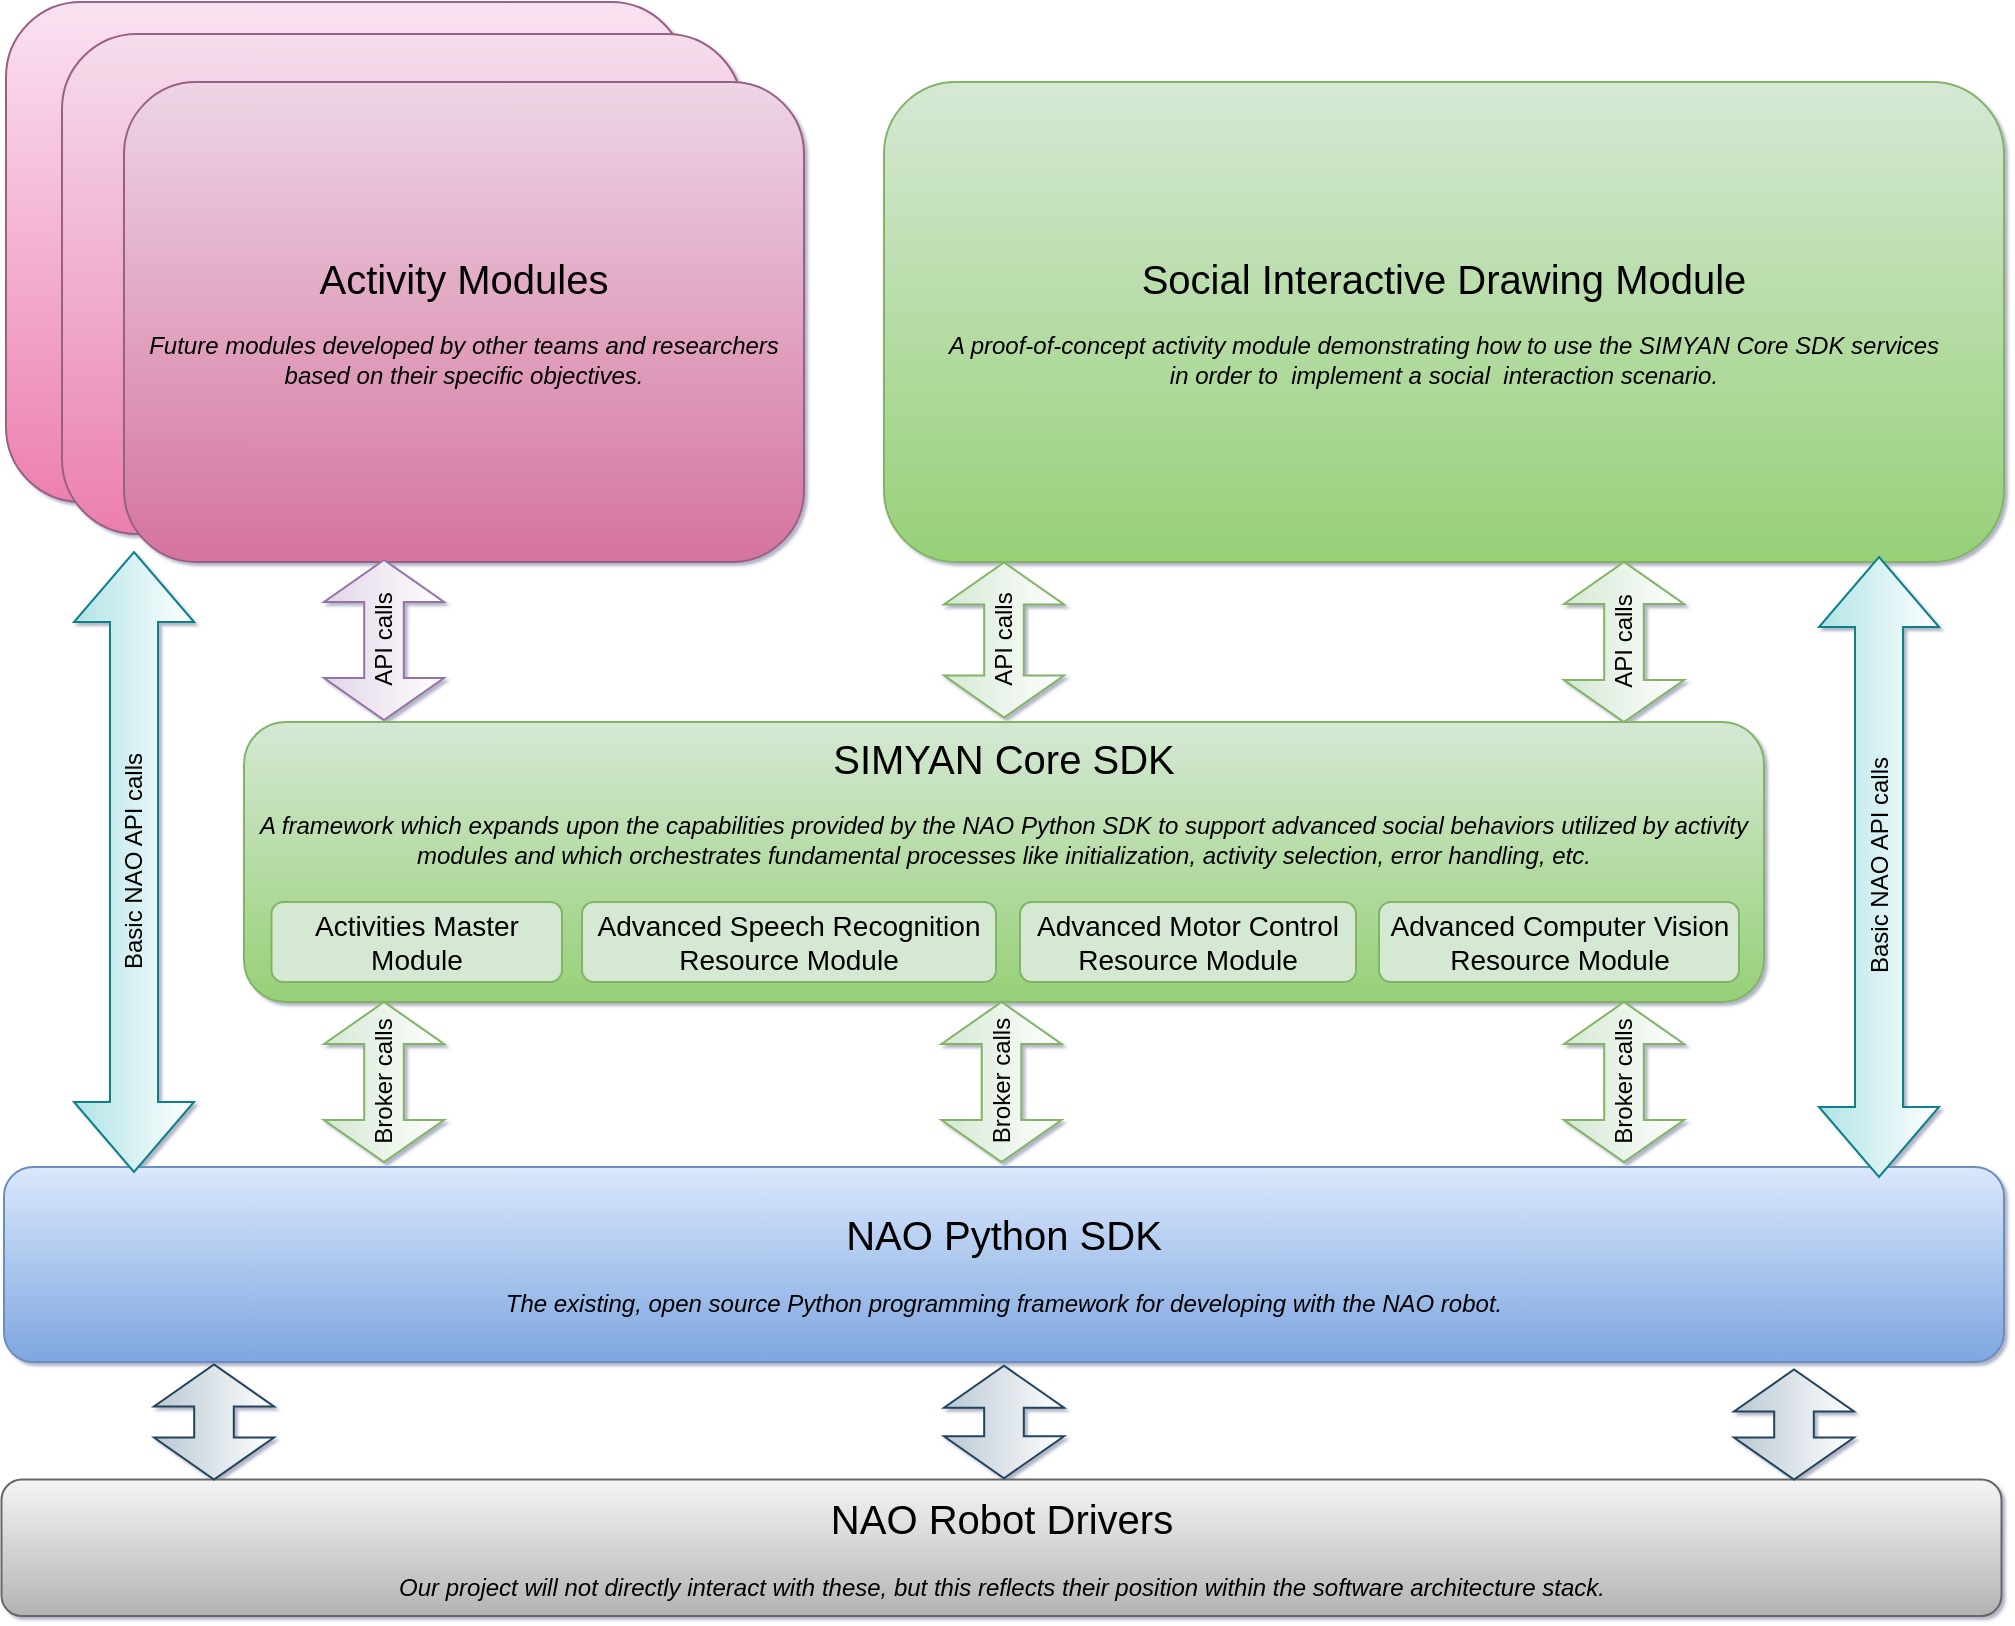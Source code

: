<mxfile version="14.5.1" type="device" pages="3"><diagram id="X9nyTBLGIlmVm1lf_sJj" name="Software Architecture"><mxGraphModel dx="1106" dy="892" grid="0" gridSize="10" guides="1" tooltips="1" connect="1" arrows="1" fold="1" page="1" pageScale="1" pageWidth="1100" pageHeight="850" math="0" shadow="1"><root><mxCell id="0"/><mxCell id="1" parent="0"/><mxCell id="2bmjjQcn24_mWpgH3rdT-1" value="&lt;font&gt;&lt;font style=&quot;font-size: 20px&quot;&gt;NAO Python SDK&lt;/font&gt;&lt;br&gt;&lt;br&gt;&lt;i style=&quot;font-size: 12px&quot;&gt;The existing, open source Python programming framework for developing with the NAO robot.&lt;/i&gt;&lt;br&gt;&lt;/font&gt;" style="rounded=1;whiteSpace=wrap;html=1;fillColor=#dae8fc;strokeColor=#6c8ebf;gradientColor=#7ea6e0;gradientDirection=south;" parent="1" vertex="1"><mxGeometry x="40" y="602.5" width="1000" height="97.5" as="geometry"/></mxCell><mxCell id="2bmjjQcn24_mWpgH3rdT-2" value="&lt;font style=&quot;font-size: 20px&quot;&gt;SIMYAN Core SDK&lt;/font&gt;&lt;br&gt;&lt;br&gt;&lt;i&gt;A framework which expands upon the capabilities provided by the NAO Python SDK to support advanced social behaviors utilized by activity modules and which orchestrates fundamental processes like initialization, activity selection, error handling, etc.&lt;/i&gt;" style="rounded=1;whiteSpace=wrap;html=1;fillColor=#d5e8d4;strokeColor=#82b366;gradientColor=#97d077;verticalAlign=top;" parent="1" vertex="1"><mxGeometry x="160" y="380" width="760" height="140" as="geometry"/></mxCell><mxCell id="2bmjjQcn24_mWpgH3rdT-8" value="&lt;font&gt;&lt;font&gt;&lt;font style=&quot;font-size: 20px&quot;&gt;NAO Robot Drivers&lt;/font&gt;&lt;br&gt;&lt;br&gt;&lt;/font&gt;&lt;i&gt;Our project will not directly interact with these, but this reflects their position within the software architecture stack.&lt;/i&gt;&lt;br&gt;&lt;/font&gt;" style="rounded=1;whiteSpace=wrap;html=1;fillColor=#f5f5f5;strokeColor=#666666;gradientColor=#b3b3b3;" parent="1" vertex="1"><mxGeometry x="38.75" y="758.75" width="1000" height="68.25" as="geometry"/></mxCell><mxCell id="2bmjjQcn24_mWpgH3rdT-9" value="&lt;font style=&quot;font-size: 20px&quot;&gt;Social Interactive Drawing Module&lt;/font&gt;&lt;br&gt;&lt;br&gt;&lt;i&gt;A proof-of-concept activity module demonstrating how to use the SIMYAN Core SDK services &lt;br&gt;in order to&amp;nbsp; implement a social&amp;nbsp; interaction scenario.&lt;/i&gt;" style="rounded=1;whiteSpace=wrap;html=1;fillColor=#d5e8d4;strokeColor=#82b366;gradientColor=#97d077;" parent="1" vertex="1"><mxGeometry x="480" y="60" width="560" height="240" as="geometry"/></mxCell><mxCell id="2bmjjQcn24_mWpgH3rdT-10" value="Basic NAO API calls" style="html=1;shadow=0;dashed=0;align=center;verticalAlign=middle;shape=mxgraph.arrows2.twoWayArrow;dy=0.6;dx=35;rotation=-90;fillColor=#b0e3e6;strokeColor=#0e8088;gradientColor=#ffffff;" parent="1" vertex="1"><mxGeometry x="822.5" y="422.5" width="310" height="60" as="geometry"/></mxCell><mxCell id="2bmjjQcn24_mWpgH3rdT-11" value="API calls" style="html=1;shadow=0;dashed=0;align=center;verticalAlign=middle;shape=mxgraph.arrows2.twoWayArrow;dy=0.67;dx=21;rotation=-90;fillColor=#d5e8d4;strokeColor=#82b366;gradientColor=#ffffff;" parent="1" vertex="1"><mxGeometry x="810" y="310" width="80" height="60" as="geometry"/></mxCell><mxCell id="2bmjjQcn24_mWpgH3rdT-12" value="API calls" style="html=1;shadow=0;dashed=0;align=center;verticalAlign=middle;shape=mxgraph.arrows2.twoWayArrow;dy=0.67;dx=21;rotation=-90;fillColor=#d5e8d4;strokeColor=#82b366;gradientColor=#ffffff;" parent="1" vertex="1"><mxGeometry x="501.25" y="309" width="77.5" height="60" as="geometry"/></mxCell><mxCell id="2bmjjQcn24_mWpgH3rdT-18" value="Broker calls" style="html=1;shadow=0;dashed=0;align=center;verticalAlign=middle;shape=mxgraph.arrows2.twoWayArrow;dy=0.67;dx=21;rotation=-90;fillColor=#d5e8d4;strokeColor=#82b366;gradientColor=#ffffff;" parent="1" vertex="1"><mxGeometry x="190" y="530" width="80" height="60" as="geometry"/></mxCell><mxCell id="2bmjjQcn24_mWpgH3rdT-19" value="Broker calls" style="html=1;shadow=0;dashed=0;align=center;verticalAlign=middle;shape=mxgraph.arrows2.twoWayArrow;dy=0.67;dx=21;rotation=-90;fillColor=#d5e8d4;strokeColor=#82b366;gradientColor=#ffffff;" parent="1" vertex="1"><mxGeometry x="498.75" y="530" width="80" height="60" as="geometry"/></mxCell><mxCell id="2bmjjQcn24_mWpgH3rdT-20" value="Broker calls" style="html=1;shadow=0;dashed=0;align=center;verticalAlign=middle;shape=mxgraph.arrows2.twoWayArrow;dy=0.67;dx=21;rotation=-90;fillColor=#d5e8d4;strokeColor=#82b366;gradientColor=#ffffff;" parent="1" vertex="1"><mxGeometry x="810" y="530" width="80" height="60" as="geometry"/></mxCell><mxCell id="2bmjjQcn24_mWpgH3rdT-22" value="" style="html=1;shadow=0;dashed=0;align=center;verticalAlign=middle;shape=mxgraph.arrows2.twoWayArrow;dy=0.67;dx=21;rotation=-90;fillColor=#bac8d3;strokeColor=#23445d;gradientColor=#ffffff;" parent="1" vertex="1"><mxGeometry x="116.25" y="700" width="57.5" height="60" as="geometry"/></mxCell><mxCell id="2bmjjQcn24_mWpgH3rdT-23" value="" style="html=1;shadow=0;dashed=0;align=center;verticalAlign=middle;shape=mxgraph.arrows2.twoWayArrow;dy=0.67;dx=21;rotation=-90;fillColor=#bac8d3;strokeColor=#23445d;gradientColor=#ffffff;" parent="1" vertex="1"><mxGeometry x="511.87" y="700" width="56.25" height="60" as="geometry"/></mxCell><mxCell id="2bmjjQcn24_mWpgH3rdT-24" value="" style="html=1;shadow=0;dashed=0;align=center;verticalAlign=middle;shape=mxgraph.arrows2.twoWayArrow;dy=0.67;dx=21;rotation=-90;fillColor=#bac8d3;strokeColor=#23445d;gradientColor=#ffffff;" parent="1" vertex="1"><mxGeometry x="907.5" y="701.25" width="55" height="60" as="geometry"/></mxCell><mxCell id="2bmjjQcn24_mWpgH3rdT-26" value="Activity Modules" style="rounded=1;whiteSpace=wrap;html=1;strokeColor=#996185;gradientDirection=south;gradientColor=#ED80AF;fillColor=#FAE2F1;" parent="1" vertex="1"><mxGeometry x="41" y="20" width="340" height="250" as="geometry"/></mxCell><mxCell id="2bmjjQcn24_mWpgH3rdT-27" value="Activity Modules" style="rounded=1;whiteSpace=wrap;html=1;strokeColor=#996185;fillColor=#F5DDEC;gradientColor=#EB7FAD;" parent="1" vertex="1"><mxGeometry x="69" y="36" width="340" height="250" as="geometry"/></mxCell><mxCell id="2bmjjQcn24_mWpgH3rdT-28" value="&lt;font style=&quot;font-size: 20px&quot;&gt;Activity Modules&lt;/font&gt;&lt;br&gt;&lt;br&gt;&lt;i&gt;Future modules developed by other teams and researchers based on their specific objectives.&lt;/i&gt;" style="rounded=1;whiteSpace=wrap;html=1;strokeColor=#996185;gradientColor=#d5739d;fillColor=#EDD6E5;" parent="1" vertex="1"><mxGeometry x="100" y="60" width="340" height="240" as="geometry"/></mxCell><mxCell id="2bmjjQcn24_mWpgH3rdT-29" value="Activities Master Module" style="rounded=1;whiteSpace=wrap;html=1;fillColor=#d5e8d4;strokeColor=#82b366;fontSize=14;fontStyle=0" parent="1" vertex="1"><mxGeometry x="173.75" y="470" width="145.25" height="40" as="geometry"/></mxCell><mxCell id="2bmjjQcn24_mWpgH3rdT-30" value="Advanced Speech Recognition Resource Module" style="rounded=1;whiteSpace=wrap;html=1;fillColor=#d5e8d4;strokeColor=#82b366;fontSize=14;" parent="1" vertex="1"><mxGeometry x="329" y="470" width="207" height="40" as="geometry"/></mxCell><mxCell id="2bmjjQcn24_mWpgH3rdT-31" value="Advanced Motor Control Resource Module" style="rounded=1;whiteSpace=wrap;html=1;fillColor=#d5e8d4;strokeColor=#82b366;fontSize=14;" parent="1" vertex="1"><mxGeometry x="548" y="470" width="168" height="40" as="geometry"/></mxCell><mxCell id="2bmjjQcn24_mWpgH3rdT-32" value="Advanced Computer Vision Resource Module" style="rounded=1;whiteSpace=wrap;html=1;fillColor=#d5e8d4;strokeColor=#82b366;fontSize=14;" parent="1" vertex="1"><mxGeometry x="727.5" y="470" width="180" height="40" as="geometry"/></mxCell><mxCell id="2bmjjQcn24_mWpgH3rdT-13" value="API calls" style="html=1;shadow=0;dashed=0;align=center;verticalAlign=middle;shape=mxgraph.arrows2.twoWayArrow;dy=0.67;dx=21;rotation=-90;fillColor=#e1d5e7;strokeColor=#9673a6;gradientColor=#ffffff;" parent="1" vertex="1"><mxGeometry x="190" y="309" width="80" height="60" as="geometry"/></mxCell><mxCell id="2bmjjQcn24_mWpgH3rdT-35" value="Basic NAO API calls" style="html=1;shadow=0;dashed=0;align=center;verticalAlign=middle;shape=mxgraph.arrows2.twoWayArrow;dy=0.6;dx=35;rotation=-90;fillColor=#b0e3e6;strokeColor=#0e8088;gradientColor=#ffffff;" parent="1" vertex="1"><mxGeometry x="-50" y="420" width="310" height="60" as="geometry"/></mxCell></root></mxGraphModel></diagram><diagram id="Vie2JLXgUbGPUODCdCnO" name="Proposal Sequence Diagram"><mxGraphModel dx="1106" dy="892" grid="1" gridSize="10" guides="1" tooltips="1" connect="1" arrows="1" fold="1" page="1" pageScale="1" pageWidth="1100" pageHeight="850" math="0" shadow="0"><root><mxCell id="ObjZVJZ5GVogplMo3Bc_-0"/><mxCell id="ObjZVJZ5GVogplMo3Bc_-1" parent="ObjZVJZ5GVogplMo3Bc_-0"/><mxCell id="ObjZVJZ5GVogplMo3Bc_-2" style="vsdxID=105;fillColor=#ffffff;gradientColor=none;shape=stencil(nZBLDoAgDERP0z3SIyjew0SURgSD+Lu9kMZoXLhwN9O+tukAlrNpJg1SzDH4QW/URgNYgZTkjA4UkwJUgGXng+6DX1zLfmoymdXo17xh5zmRJ6Q42BWCfc2oJfdAr+Yv+AP9Cb7OJ3H/2JG1HNGz/84klThPVCc=);strokeColor=#a5a5a5;strokeWidth=3;labelBackgroundColor=none;rounded=0;html=1;whiteSpace=wrap;" parent="ObjZVJZ5GVogplMo3Bc_-1" vertex="1"><mxGeometry x="50" y="109" width="132" height="81" as="geometry"/></mxCell><mxCell id="ObjZVJZ5GVogplMo3Bc_-3" style="vsdxID=106;fillColor=#ffffff;gradientColor=none;shape=stencil(nZBLDoAgDERP0z3SIyjew0SURgSD+Lu9kMZoXLhwN9O+tukAlrNpJg1SzDH4QW/URgNYgZTkjA4UkwJUgGXng+6DX1zLfmoymdXo17xh5zmRJ6Q42BWCfc2oJfdAr+Yv+AP9Cb7OJ3H/2JG1HNGz/84klThPVCc=);strokeColor=#a5a5a5;strokeWidth=3;labelBackgroundColor=none;rounded=0;html=1;whiteSpace=wrap;" parent="ObjZVJZ5GVogplMo3Bc_-2" vertex="1"><mxGeometry x="27" y="22" width="76" height="35" as="geometry"/></mxCell><mxCell id="ObjZVJZ5GVogplMo3Bc_-4" style="vsdxID=107;fillColor=#ffffff;gradientColor=none;shape=stencil(tZTNDoIwDICfZkeSsQXFM+J7LDJgcTJSpuDbu6USgQhBord2/dr1LyU8aUpRS8JoY8FcZKsyWxJ+JIypqpSgrJMITwlPcgOyAHOrMtRr4UkvXc3dR+jQj1HvwugD1ZCifkJWq2qejdaj+wV0K8kXyHCMsmgePaxH++asy2B9XfFmdGkE8ReTjbazux+FXV7E8dLyKTtEBZydCSabAH3HUO1GrZ4Eol0gOtUEYKywylSj7dMCChm4T4Jci+Llh6amlbIePG9O63N9f0nLCe/TkCut8bIM7dNT4p7wDPH0CQ==);strokeColor=#a5a5a5;strokeWidth=3;labelBackgroundColor=none;rounded=0;html=1;whiteSpace=wrap;" parent="ObjZVJZ5GVogplMo3Bc_-2" vertex="1"><mxGeometry x="53" y="-56" width="25" height="50" as="geometry"/></mxCell><mxCell id="ObjZVJZ5GVogplMo3Bc_-5" style="vsdxID=108;fillColor=#ffffff;gradientColor=none;shape=stencil(hZBLDoAgDERP0z3SI/i5B4koRAWC+Lu9kMaILnQ3075O2gKWsxJOAmdz8HaQm26DAqyAc22U9DpEBVgDlp31svd2MS15JxKZ1GTXlLDTHEsTnB25awgctcnAgj3Ryzf/qS/0O/eBRnEvTjfnvfeRsUQPwvoE);strokeColor=#a5a5a5;strokeWidth=3;labelBackgroundColor=none;rounded=0;html=1;whiteSpace=wrap;" parent="ObjZVJZ5GVogplMo3Bc_-2" vertex="1"><mxGeometry x="44" y="866" width="44" height="58" as="geometry"/></mxCell><mxCell id="ObjZVJZ5GVogplMo3Bc_-6" style="vsdxID=109;edgeStyle=none;dashed=1;startArrow=none;endArrow=none;startSize=5;endSize=5;strokeColor=#7b7b7b;spacingTop=0;spacingBottom=0;spacingLeft=0;spacingRight=0;verticalAlign=middle;html=1;labelBackgroundColor=#ffffff;rounded=0;" parent="ObjZVJZ5GVogplMo3Bc_-2" edge="1"><mxGeometry relative="1" as="geometry"><Array as="points"/><mxPoint x="66" y="81" as="sourcePoint"/><mxPoint x="66" y="882" as="targetPoint"/></mxGeometry></mxCell><mxCell id="ObjZVJZ5GVogplMo3Bc_-7" value="&lt;p style=&quot;align:center;margin-left:0;margin-right:0;margin-top:0px;margin-bottom:0px;text-indent:0;valign:middle;direction:ltr;&quot;&gt;&lt;font style=&quot;font-size:16px;font-family:Calibri;color:#5c5c5c;direction:ltr;letter-spacing:0px;line-height:120%;opacity:1&quot;&gt;&lt;b&gt;Human Subject&lt;br/&gt;&lt;/b&gt;&lt;/font&gt;&lt;/p&gt;" style="text;vsdxID=105;fillColor=none;gradientColor=none;strokeColor=none;strokeWidth=3;labelBackgroundColor=none;rounded=0;html=1;whiteSpace=wrap;verticalAlign=middle;align=center;;html=1;" parent="ObjZVJZ5GVogplMo3Bc_-2" vertex="1"><mxGeometry y="-0.28" width="132.08" height="81.28" as="geometry"/></mxCell><mxCell id="ObjZVJZ5GVogplMo3Bc_-8" style="vsdxID=110;fillColor=#ffffff;gradientColor=none;shape=stencil(nZBLDoAgDERP0z3SIyjew0SURgSD+Lu9kMZoXLhwN9O+tukAlrNpJg1SzDH4QW/URgNYgZTkjA4UkwJUgGXng+6DX1zLfmoymdXo17xh5zmRJ6Q42BWCfc2oJfdAr+Yv+AP9Cb7OJ3H/2JG1HNGz/84klThPVCc=);strokeColor=#a5a5a5;strokeWidth=3;labelBackgroundColor=none;rounded=0;html=1;whiteSpace=wrap;" parent="ObjZVJZ5GVogplMo3Bc_-1" vertex="1"><mxGeometry x="194" y="109" width="132" height="81" as="geometry"/></mxCell><mxCell id="ObjZVJZ5GVogplMo3Bc_-9" style="vsdxID=111;fillColor=#ffffff;gradientColor=none;shape=stencil(nZBLDoAgDERP0z3SIyjew0SURgSD+Lu9kMZoXLhwN9O+tukAlrNpJg1SzDH4QW/URgNYgZTkjA4UkwJUgGXng+6DX1zLfmoymdXo17xh5zmRJ6Q42BWCfc2oJfdAr+Yv+AP9Cb7OJ3H/2JG1HNGz/84klThPVCc=);strokeColor=#a5a5a5;strokeWidth=3;labelBackgroundColor=none;rounded=0;html=1;whiteSpace=wrap;" parent="ObjZVJZ5GVogplMo3Bc_-8" vertex="1"><mxGeometry x="27" y="22" width="76" height="35" as="geometry"/></mxCell><mxCell id="ObjZVJZ5GVogplMo3Bc_-10" style="vsdxID=112;fillColor=#ffffff;gradientColor=none;shape=stencil(1VFBDsIgEHwNRxKE+IJa/7GxSyFiaRa07e+FLImtB+/eZnZmdgkjTJcczCi0SpniHRc/ZCfMRWjtJ4fkc0HC9MJ0NhKOFJ/TwHyG6qzoEV91w8q5s6oRrTamJ8X8yl6gW9GoeZuVtgP9vUitElafJMUM2cfpEA1AI8pyRNoAYwuylBbEeTf+h2cV8Plm60Pglvb6dy1lxJWa/g0=);strokeColor=#a5a5a5;strokeWidth=3;labelBackgroundColor=none;rounded=0;html=1;whiteSpace=wrap;" parent="ObjZVJZ5GVogplMo3Bc_-8" vertex="1"><mxGeometry x="53" y="-6" width="25" height="1" as="geometry"/></mxCell><mxCell id="ObjZVJZ5GVogplMo3Bc_-11" style="vsdxID=114;edgeStyle=none;dashed=1;startArrow=none;endArrow=none;startSize=5;endSize=5;strokeColor=#7b7b7b;spacingTop=0;spacingBottom=0;spacingLeft=0;spacingRight=0;verticalAlign=middle;html=1;labelBackgroundColor=#ffffff;rounded=0;" parent="ObjZVJZ5GVogplMo3Bc_-8" edge="1"><mxGeometry relative="1" as="geometry"><Array as="points"/><mxPoint x="66" y="81" as="sourcePoint"/><mxPoint x="66" y="996" as="targetPoint"/></mxGeometry></mxCell><mxCell id="ObjZVJZ5GVogplMo3Bc_-12" value="&lt;p style=&quot;align:center;margin-left:0;margin-right:0;margin-top:0px;margin-bottom:0px;text-indent:0;valign:middle;direction:ltr;&quot;&gt;&lt;font style=&quot;font-size:16px;font-family:Calibri;color:#5c5c5c;direction:ltr;letter-spacing:0px;line-height:120%;opacity:1&quot;&gt;&lt;b&gt;NAO Robot&lt;br/&gt;&lt;/b&gt;&lt;/font&gt;&lt;/p&gt;" style="text;vsdxID=110;fillColor=none;gradientColor=none;strokeColor=none;strokeWidth=3;labelBackgroundColor=none;rounded=0;html=1;whiteSpace=wrap;verticalAlign=middle;align=center;;html=1;" parent="ObjZVJZ5GVogplMo3Bc_-8" vertex="1"><mxGeometry y="-0.28" width="132.08" height="81.28" as="geometry"/></mxCell><mxCell id="ObjZVJZ5GVogplMo3Bc_-13" style="vsdxID=115;fillColor=#ffffff;gradientColor=none;shape=stencil(nZBLDoAgDERP0z3SIyjew0SURgSD+Lu9kMZoXLhwN9O+tukAlrNpJg1SzDH4QW/URgNYgZTkjA4UkwJUgGXng+6DX1zLfmoymdXo17xh5zmRJ6Q42BWCfc2oJfdAr+Yv+AP9Cb7OJ3H/2JG1HNGz/84klThPVCc=);strokeColor=#a5a5a5;strokeWidth=3;labelBackgroundColor=none;rounded=0;html=1;whiteSpace=wrap;" parent="ObjZVJZ5GVogplMo3Bc_-1" vertex="1"><mxGeometry x="337" y="109" width="132" height="81" as="geometry"/></mxCell><mxCell id="ObjZVJZ5GVogplMo3Bc_-14" style="vsdxID=116;fillColor=#ffffff;gradientColor=none;shape=stencil(nZBLDoAgDERP0z3SIyjew0SURgSD+Lu9kMZoXLhwN9O+tukAlrNpJg1SzDH4QW/URgNYgZTkjA4UkwJUgGXng+6DX1zLfmoymdXo17xh5zmRJ6Q42BWCfc2oJfdAr+Yv+AP9Cb7OJ3H/2JG1HNGz/84klThPVCc=);strokeColor=#a5a5a5;strokeWidth=3;labelBackgroundColor=none;rounded=0;html=1;whiteSpace=wrap;" parent="ObjZVJZ5GVogplMo3Bc_-13" vertex="1"><mxGeometry x="27" y="22" width="76" height="35" as="geometry"/></mxCell><mxCell id="ObjZVJZ5GVogplMo3Bc_-15" style="vsdxID=117;fillColor=#ffffff;gradientColor=none;shape=stencil(1VFBDsIgEHwNRxKE+IJa/7GxSyFiaRa07e+FLImtB+/eZnZmdgkjTJcczCi0SpniHRc/ZCfMRWjtJ4fkc0HC9MJ0NhKOFJ/TwHyG6qzoEV91w8q5s6oRrTamJ8X8yl6gW9GoeZuVtgP9vUitElafJMUM2cfpEA1AI8pyRNoAYwuylBbEeTf+h2cV8Plm60Pglvb6dy1lxJWa/g0=);strokeColor=#a5a5a5;strokeWidth=3;labelBackgroundColor=none;rounded=0;html=1;whiteSpace=wrap;" parent="ObjZVJZ5GVogplMo3Bc_-13" vertex="1"><mxGeometry x="53" y="-6" width="25" height="1" as="geometry"/></mxCell><mxCell id="ObjZVJZ5GVogplMo3Bc_-16" style="vsdxID=118;fillColor=#ffffff;gradientColor=none;shape=stencil(hZBLDoAgDERP0z3SI/i5B4koRAWC+Lu9kMaILnQ3075O2gKWsxJOAmdz8HaQm26DAqyAc22U9DpEBVgDlp31svd2MS15JxKZ1GTXlLDTHEsTnB25awgctcnAgj3Ryzf/qS/0O/eBRnEvTjfnvfeRsUQPwvoE);strokeColor=#a5a5a5;strokeWidth=3;labelBackgroundColor=none;rounded=0;html=1;whiteSpace=wrap;" parent="ObjZVJZ5GVogplMo3Bc_-13" vertex="1"><mxGeometry x="44" y="923" width="44" height="58" as="geometry"/></mxCell><mxCell id="ObjZVJZ5GVogplMo3Bc_-17" style="vsdxID=119;edgeStyle=none;dashed=1;startArrow=none;endArrow=none;startSize=5;endSize=5;strokeColor=#7b7b7b;spacingTop=0;spacingBottom=0;spacingLeft=0;spacingRight=0;verticalAlign=middle;html=1;labelBackgroundColor=#ffffff;rounded=0;" parent="ObjZVJZ5GVogplMo3Bc_-13" edge="1"><mxGeometry relative="1" as="geometry"><Array as="points"/><mxPoint x="66" y="81" as="sourcePoint"/><mxPoint x="66" y="939" as="targetPoint"/></mxGeometry></mxCell><mxCell id="ObjZVJZ5GVogplMo3Bc_-18" value="&lt;p style=&quot;align:center;margin-left:0;margin-right:0;margin-top:0px;margin-bottom:0px;text-indent:0;valign:middle;direction:ltr;&quot;&gt;&lt;font style=&quot;font-size:16px;font-family:Calibri;color:#5c5c5c;direction:ltr;letter-spacing:0px;line-height:120%;opacity:1&quot;&gt;&lt;b&gt;Activities Master Module&lt;br/&gt;&lt;/b&gt;&lt;/font&gt;&lt;/p&gt;" style="text;vsdxID=115;fillColor=none;gradientColor=none;strokeColor=none;strokeWidth=3;labelBackgroundColor=none;rounded=0;html=1;whiteSpace=wrap;verticalAlign=middle;align=center;;html=1;" parent="ObjZVJZ5GVogplMo3Bc_-13" vertex="1"><mxGeometry y="-0.28" width="132.08" height="81.28" as="geometry"/></mxCell><mxCell id="ObjZVJZ5GVogplMo3Bc_-19" style="vsdxID=124;rotation=270;fillColor=#ffffff;gradientColor=none;shape=stencil(nZBLDoAgDERP0z3SIyjew0SURgSD+Lu9kMZoXLhwN9O+tukAlrNpJg1SzDH4QW/URgNYgZTkjA4UkwJUgGXng+6DX1zLfmoymdXo17xh5zmRJ6Q42BWCfc2oJfdAr+Yv+AP9Cb7OJ3H/2JG1HNGz/84klThPVCc=);strokeColor=#ffc002;labelBackgroundColor=none;rounded=0;html=1;whiteSpace=wrap;" parent="ObjZVJZ5GVogplMo3Bc_-1" vertex="1"><mxGeometry x="-227" y="628" width="685" height="12" as="geometry"/></mxCell><mxCell id="ObjZVJZ5GVogplMo3Bc_-20" style="vsdxID=127;rotation=270;fillColor=#ffffff;gradientColor=none;shape=stencil(nZBLDoAgDERP0z3SIyjew0SURgSD+Lu9kMZoXLhwN9O+tukAlrNpJg1SzDH4QW/URgNYgZTkjA4UkwJUgGXng+6DX1zLfmoymdXo17xh5zmRJ6Q42BWCfc2oJfdAr+Yv+AP9Cb7OJ3H/2JG1HNGz/84klThPVCc=);strokeColor=#ffc002;labelBackgroundColor=none;rounded=0;html=1;whiteSpace=wrap;" parent="ObjZVJZ5GVogplMo3Bc_-1" vertex="1"><mxGeometry x="-172" y="641" width="863" height="12" as="geometry"/></mxCell><mxCell id="ObjZVJZ5GVogplMo3Bc_-21" style="vsdxID=128;rotation=270;fillColor=#ffffff;gradientColor=none;shape=stencil(nZBLDoAgDERP0z3SIyjew0SURgSD+Lu9kMZoXLhwN9O+tukAlrNpJg1SzDH4QW/URgNYgZTkjA4UkwJUgGXng+6DX1zLfmoymdXo17xh5zmRJ6Q42BWCfc2oJfdAr+Yv+AP9Cb7OJ3H/2JG1HNGz/84klThPVCc=);strokeColor=#ffc002;labelBackgroundColor=none;rounded=0;html=1;whiteSpace=wrap;" parent="ObjZVJZ5GVogplMo3Bc_-1" vertex="1"><mxGeometry x="10" y="628" width="787" height="12" as="geometry"/></mxCell><mxCell id="ObjZVJZ5GVogplMo3Bc_-22" style="vsdxID=129;rotation=270;fillColor=#ffffff;gradientColor=none;shape=stencil(nZBLDoAgDERP0z3SIyjew0SURgSD+Lu9kMZoXLhwN9O+tukAlrNpJg1SzDH4QW/URgNYgZTkjA4UkwJUgGXng+6DX1zLfmoymdXo17xh5zmRJ6Q42BWCfc2oJfdAr+Yv+AP9Cb7OJ3H/2JG1HNGz/84klThPVCc=);strokeColor=#ffc002;labelBackgroundColor=none;rounded=0;html=1;whiteSpace=wrap;" parent="ObjZVJZ5GVogplMo3Bc_-1" vertex="1"><mxGeometry x="204" y="679" width="685" height="12" as="geometry"/></mxCell><mxCell id="ObjZVJZ5GVogplMo3Bc_-23" style="vsdxID=147;fillColor=#5c9bd5;gradientColor=none;fillOpacity=0;shape=stencil(nZBLDoAgDERP0z3SIyjew0SURgSD+Lu9kMZoXLhwN9O+tukAlrNpJg1SzDH4QW/URgNYgZTkjA4UkwJUgGXng+6DX1zLfmoymdXo17xh5zmRJ6Q42BWCfc2oJfdAr+Yv+AP9Cb7OJ3H/2JG1HNGz/84klThPVCc=);strokeColor=#5c9bd5;labelBackgroundColor=none;rounded=0;html=1;whiteSpace=wrap;" parent="ObjZVJZ5GVogplMo3Bc_-1" vertex="1"><mxGeometry x="63" y="534" width="1109" height="403" as="geometry"/></mxCell><mxCell id="ObjZVJZ5GVogplMo3Bc_-24" value="&lt;p style=&quot;align:left;margin-left:0;margin-right:0;margin-top:0px;margin-bottom:0px;text-indent:0;valign:middle;direction:ltr;&quot;&gt;&lt;font style=&quot;font-size:11px;font-family:Calibri;color:#5c9bd4;direction:ltr;letter-spacing:0px;line-height:120%;opacity:1&quot;&gt;&lt;b&gt;loop&lt;br/&gt;&lt;/b&gt;&lt;/font&gt;&lt;/p&gt;" style="verticalAlign=middle;align=left;vsdxID=148;fillColor=#ffffff;gradientColor=none;shape=stencil(UzV2Ls5ILEhVNTIoLinKz04tz0wpyVA1dlE1MsrMy0gtyiwBslSNXVWNndPyi1LTi/JL81Ig/IJEkEoQKze/DGRCBUSfAUiHkUElhGdoAOG7QZTmZOYhKTXXA0kRq9pCz9AERbWppZ4hCcrxGG1AnkI05wIZiEBJy8zJgYQpsjx6IAKFIBFg7AoA);strokeColor=#5c9bd5;labelBackgroundColor=none;rounded=0;html=1;whiteSpace=wrap;" parent="ObjZVJZ5GVogplMo3Bc_-23" vertex="1"><mxGeometry width="1109" height="24" as="geometry"/></mxCell><mxCell id="ObjZVJZ5GVogplMo3Bc_-25" value="&lt;font style=&quot;font-size:11px;font-family:Calibri;color:#5c9bd5;direction:ltr;letter-spacing:0px;line-height:120%;opacity:1&quot;&gt;Continue Activity&lt;br/&gt;&lt;/font&gt;" style="verticalAlign=middle;align=left;vsdxID=149;fillColor=none;gradientColor=none;strokeColor=none;labelBackgroundColor=none;rounded=0;html=1;whiteSpace=wrap;" parent="ObjZVJZ5GVogplMo3Bc_-23" vertex="1"><mxGeometry y="24" width="92" height="24" as="geometry"/></mxCell><mxCell id="ObjZVJZ5GVogplMo3Bc_-26" style="vsdxID=1000;fillColor=#ffffff;gradientColor=none;shape=stencil(nZBLDoAgDERP0z3SIyjew0SURgSD+Lu9kMZoXLhwN9O+tukAlrNpJg1SzDH4QW/URgNYgZTkjA4UkwJUgGXng+6DX1zLfmoymdXo17xh5zmRJ6Q42BWCfc2oJfdAr+Yv+AP9Cb7OJ3H/2JG1HNGz/84klThPVCc=);strokeColor=#a5a5a5;strokeWidth=3;labelBackgroundColor=none;rounded=0;html=1;whiteSpace=wrap;" parent="ObjZVJZ5GVogplMo3Bc_-1" vertex="1"><mxGeometry x="481" y="109" width="132" height="81" as="geometry"/></mxCell><mxCell id="ObjZVJZ5GVogplMo3Bc_-27" style="vsdxID=1001;fillColor=#ffffff;gradientColor=none;shape=stencil(nZBLDoAgDERP0z3SIyjew0SURgSD+Lu9kMZoXLhwN9O+tukAlrNpJg1SzDH4QW/URgNYgZTkjA4UkwJUgGXng+6DX1zLfmoymdXo17xh5zmRJ6Q42BWCfc2oJfdAr+Yv+AP9Cb7OJ3H/2JG1HNGz/84klThPVCc=);strokeColor=#a5a5a5;strokeWidth=3;labelBackgroundColor=none;rounded=0;html=1;whiteSpace=wrap;" parent="ObjZVJZ5GVogplMo3Bc_-26" vertex="1"><mxGeometry x="27" y="22" width="76" height="35" as="geometry"/></mxCell><mxCell id="ObjZVJZ5GVogplMo3Bc_-28" style="vsdxID=1002;fillColor=#ffffff;gradientColor=none;shape=stencil(1VFBDsIgEHwNRxKE+IJa/7GxSyFiaRa07e+FLImtB+/eZnZmdgkjTJcczCi0SpniHRc/ZCfMRWjtJ4fkc0HC9MJ0NhKOFJ/TwHyG6qzoEV91w8q5s6oRrTamJ8X8yl6gW9GoeZuVtgP9vUitElafJMUM2cfpEA1AI8pyRNoAYwuylBbEeTf+h2cV8Plm60Pglvb6dy1lxJWa/g0=);strokeColor=#a5a5a5;strokeWidth=3;labelBackgroundColor=none;rounded=0;html=1;whiteSpace=wrap;" parent="ObjZVJZ5GVogplMo3Bc_-26" vertex="1"><mxGeometry x="53" y="-6" width="25" height="1" as="geometry"/></mxCell><mxCell id="ObjZVJZ5GVogplMo3Bc_-29" style="vsdxID=1003;fillColor=#ffffff;gradientColor=none;shape=stencil(hZBLDoAgDERP0z3SI/i5B4koRAWC+Lu9kMaILnQ3075O2gKWsxJOAmdz8HaQm26DAqyAc22U9DpEBVgDlp31svd2MS15JxKZ1GTXlLDTHEsTnB25awgctcnAgj3Ryzf/qS/0O/eBRnEvTjfnvfeRsUQPwvoE);strokeColor=#a5a5a5;strokeWidth=3;labelBackgroundColor=none;rounded=0;html=1;whiteSpace=wrap;" parent="ObjZVJZ5GVogplMo3Bc_-26" vertex="1"><mxGeometry x="44" y="923" width="44" height="58" as="geometry"/></mxCell><mxCell id="ObjZVJZ5GVogplMo3Bc_-30" style="vsdxID=1004;edgeStyle=none;dashed=1;startArrow=none;endArrow=none;startSize=5;endSize=5;strokeColor=#7b7b7b;spacingTop=0;spacingBottom=0;spacingLeft=0;spacingRight=0;verticalAlign=middle;html=1;labelBackgroundColor=#ffffff;rounded=0;" parent="ObjZVJZ5GVogplMo3Bc_-26" edge="1"><mxGeometry relative="1" as="geometry"><Array as="points"/><mxPoint x="66" y="81" as="sourcePoint"/><mxPoint x="66" y="939" as="targetPoint"/></mxGeometry></mxCell><mxCell id="ObjZVJZ5GVogplMo3Bc_-31" value="&lt;p style=&quot;align:center;margin-left:0;margin-right:0;margin-top:0px;margin-bottom:0px;text-indent:0;valign:middle;direction:ltr;&quot;&gt;&lt;font style=&quot;font-size:16px;font-family:Calibri;color:#5c5c5c;direction:ltr;letter-spacing:0px;line-height:120%;opacity:1&quot;&gt;&lt;b&gt;Advanced Speech Recognition Module&lt;br/&gt;&lt;/b&gt;&lt;/font&gt;&lt;/p&gt;" style="text;vsdxID=1000;fillColor=none;gradientColor=none;strokeColor=none;strokeWidth=3;labelBackgroundColor=none;rounded=0;html=1;whiteSpace=wrap;verticalAlign=middle;align=center;;html=1;" parent="ObjZVJZ5GVogplMo3Bc_-26" vertex="1"><mxGeometry y="-0.28" width="132.08" height="81.28" as="geometry"/></mxCell><mxCell id="ObjZVJZ5GVogplMo3Bc_-32" style="vsdxID=1005;fillColor=#ffffff;gradientColor=none;shape=stencil(nZBLDoAgDERP0z3SIyjew0SURgSD+Lu9kMZoXLhwN9O+tukAlrNpJg1SzDH4QW/URgNYgZTkjA4UkwJUgGXng+6DX1zLfmoymdXo17xh5zmRJ6Q42BWCfc2oJfdAr+Yv+AP9Cb7OJ3H/2JG1HNGz/84klThPVCc=);strokeColor=#a5a5a5;strokeWidth=3;labelBackgroundColor=none;rounded=0;html=1;whiteSpace=wrap;" parent="ObjZVJZ5GVogplMo3Bc_-1" vertex="1"><mxGeometry x="632" y="109" width="132" height="81" as="geometry"/></mxCell><mxCell id="ObjZVJZ5GVogplMo3Bc_-33" style="vsdxID=1006;fillColor=#ffffff;gradientColor=none;shape=stencil(nZBLDoAgDERP0z3SIyjew0SURgSD+Lu9kMZoXLhwN9O+tukAlrNpJg1SzDH4QW/URgNYgZTkjA4UkwJUgGXng+6DX1zLfmoymdXo17xh5zmRJ6Q42BWCfc2oJfdAr+Yv+AP9Cb7OJ3H/2JG1HNGz/84klThPVCc=);strokeColor=#a5a5a5;strokeWidth=3;labelBackgroundColor=none;rounded=0;html=1;whiteSpace=wrap;" parent="ObjZVJZ5GVogplMo3Bc_-32" vertex="1"><mxGeometry x="27" y="22" width="76" height="35" as="geometry"/></mxCell><mxCell id="ObjZVJZ5GVogplMo3Bc_-34" style="vsdxID=1007;fillColor=#ffffff;gradientColor=none;shape=stencil(1VFBDsIgEHwNRxKE+IJa/7GxSyFiaRa07e+FLImtB+/eZnZmdgkjTJcczCi0SpniHRc/ZCfMRWjtJ4fkc0HC9MJ0NhKOFJ/TwHyG6qzoEV91w8q5s6oRrTamJ8X8yl6gW9GoeZuVtgP9vUitElafJMUM2cfpEA1AI8pyRNoAYwuylBbEeTf+h2cV8Plm60Pglvb6dy1lxJWa/g0=);strokeColor=#a5a5a5;strokeWidth=3;labelBackgroundColor=none;rounded=0;html=1;whiteSpace=wrap;" parent="ObjZVJZ5GVogplMo3Bc_-32" vertex="1"><mxGeometry x="53" y="-6" width="25" height="1" as="geometry"/></mxCell><mxCell id="ObjZVJZ5GVogplMo3Bc_-35" style="vsdxID=1008;fillColor=#ffffff;gradientColor=none;shape=stencil(hZBLDoAgDERP0z3SI/i5B4koRAWC+Lu9kMaILnQ3075O2gKWsxJOAmdz8HaQm26DAqyAc22U9DpEBVgDlp31svd2MS15JxKZ1GTXlLDTHEsTnB25awgctcnAgj3Ryzf/qS/0O/eBRnEvTjfnvfeRsUQPwvoE);strokeColor=#a5a5a5;strokeWidth=3;labelBackgroundColor=none;rounded=0;html=1;whiteSpace=wrap;" parent="ObjZVJZ5GVogplMo3Bc_-32" vertex="1"><mxGeometry x="44" y="923" width="44" height="58" as="geometry"/></mxCell><mxCell id="ObjZVJZ5GVogplMo3Bc_-36" style="vsdxID=1009;edgeStyle=none;dashed=1;startArrow=none;endArrow=none;startSize=5;endSize=5;strokeColor=#7b7b7b;spacingTop=0;spacingBottom=0;spacingLeft=0;spacingRight=0;verticalAlign=middle;html=1;labelBackgroundColor=#ffffff;rounded=0;" parent="ObjZVJZ5GVogplMo3Bc_-32" edge="1"><mxGeometry relative="1" as="geometry"><Array as="points"/><mxPoint x="66" y="81" as="sourcePoint"/><mxPoint x="66" y="939" as="targetPoint"/></mxGeometry></mxCell><mxCell id="ObjZVJZ5GVogplMo3Bc_-37" value="&lt;p style=&quot;align:center;margin-left:0;margin-right:0;margin-top:0px;margin-bottom:0px;text-indent:0;valign:middle;direction:ltr;&quot;&gt;&lt;font style=&quot;font-size:16px;font-family:Calibri;color:#5c5c5c;direction:ltr;letter-spacing:0px;line-height:120%;opacity:1&quot;&gt;&lt;b&gt;Advanced Motor Control Module&lt;br/&gt;&lt;/b&gt;&lt;/font&gt;&lt;/p&gt;" style="text;vsdxID=1005;fillColor=none;gradientColor=none;strokeColor=none;strokeWidth=3;labelBackgroundColor=none;rounded=0;html=1;whiteSpace=wrap;verticalAlign=middle;align=center;;html=1;" parent="ObjZVJZ5GVogplMo3Bc_-32" vertex="1"><mxGeometry y="-0.28" width="132.08" height="81.28" as="geometry"/></mxCell><mxCell id="ObjZVJZ5GVogplMo3Bc_-38" style="vsdxID=1010;fillColor=#ffffff;gradientColor=none;shape=stencil(nZBLDoAgDERP0z3SIyjew0SURgSD+Lu9kMZoXLhwN9O+tukAlrNpJg1SzDH4QW/URgNYgZTkjA4UkwJUgGXng+6DX1zLfmoymdXo17xh5zmRJ6Q42BWCfc2oJfdAr+Yv+AP9Cb7OJ3H/2JG1HNGz/84klThPVCc=);strokeColor=#a5a5a5;strokeWidth=3;labelBackgroundColor=none;rounded=0;html=1;whiteSpace=wrap;" parent="ObjZVJZ5GVogplMo3Bc_-1" vertex="1"><mxGeometry x="783" y="109" width="132" height="81" as="geometry"/></mxCell><mxCell id="ObjZVJZ5GVogplMo3Bc_-39" style="vsdxID=1011;fillColor=#ffffff;gradientColor=none;shape=stencil(nZBLDoAgDERP0z3SIyjew0SURgSD+Lu9kMZoXLhwN9O+tukAlrNpJg1SzDH4QW/URgNYgZTkjA4UkwJUgGXng+6DX1zLfmoymdXo17xh5zmRJ6Q42BWCfc2oJfdAr+Yv+AP9Cb7OJ3H/2JG1HNGz/84klThPVCc=);strokeColor=#a5a5a5;strokeWidth=3;labelBackgroundColor=none;rounded=0;html=1;whiteSpace=wrap;" parent="ObjZVJZ5GVogplMo3Bc_-38" vertex="1"><mxGeometry x="27" y="22" width="76" height="35" as="geometry"/></mxCell><mxCell id="ObjZVJZ5GVogplMo3Bc_-40" style="vsdxID=1012;fillColor=#ffffff;gradientColor=none;shape=stencil(1VFBDsIgEHwNRxKE+IJa/7GxSyFiaRa07e+FLImtB+/eZnZmdgkjTJcczCi0SpniHRc/ZCfMRWjtJ4fkc0HC9MJ0NhKOFJ/TwHyG6qzoEV91w8q5s6oRrTamJ8X8yl6gW9GoeZuVtgP9vUitElafJMUM2cfpEA1AI8pyRNoAYwuylBbEeTf+h2cV8Plm60Pglvb6dy1lxJWa/g0=);strokeColor=#a5a5a5;strokeWidth=3;labelBackgroundColor=none;rounded=0;html=1;whiteSpace=wrap;" parent="ObjZVJZ5GVogplMo3Bc_-38" vertex="1"><mxGeometry x="53" y="-6" width="25" height="1" as="geometry"/></mxCell><mxCell id="ObjZVJZ5GVogplMo3Bc_-41" style="vsdxID=1013;fillColor=#ffffff;gradientColor=none;shape=stencil(hZBLDoAgDERP0z3SI/i5B4koRAWC+Lu9kMaILnQ3075O2gKWsxJOAmdz8HaQm26DAqyAc22U9DpEBVgDlp31svd2MS15JxKZ1GTXlLDTHEsTnB25awgctcnAgj3Ryzf/qS/0O/eBRnEvTjfnvfeRsUQPwvoE);strokeColor=#a5a5a5;strokeWidth=3;labelBackgroundColor=none;rounded=0;html=1;whiteSpace=wrap;" parent="ObjZVJZ5GVogplMo3Bc_-38" vertex="1"><mxGeometry x="44" y="923" width="44" height="58" as="geometry"/></mxCell><mxCell id="ObjZVJZ5GVogplMo3Bc_-42" style="vsdxID=1014;edgeStyle=none;dashed=1;startArrow=none;endArrow=none;startSize=5;endSize=5;strokeColor=#7b7b7b;spacingTop=0;spacingBottom=0;spacingLeft=0;spacingRight=0;verticalAlign=middle;html=1;labelBackgroundColor=#ffffff;rounded=0;" parent="ObjZVJZ5GVogplMo3Bc_-38" edge="1"><mxGeometry relative="1" as="geometry"><Array as="points"/><mxPoint x="66" y="81" as="sourcePoint"/><mxPoint x="66" y="939" as="targetPoint"/></mxGeometry></mxCell><mxCell id="ObjZVJZ5GVogplMo3Bc_-43" value="&lt;p style=&quot;align:center;margin-left:0;margin-right:0;margin-top:0px;margin-bottom:0px;text-indent:0;valign:middle;direction:ltr;&quot;&gt;&lt;font style=&quot;font-size:16px;font-family:Calibri;color:#5c5c5c;direction:ltr;letter-spacing:0px;line-height:120%;opacity:1&quot;&gt;&lt;b&gt;Advanced Computer Vision Module&lt;br/&gt;&lt;/b&gt;&lt;/font&gt;&lt;/p&gt;" style="text;vsdxID=1010;fillColor=none;gradientColor=none;strokeColor=none;strokeWidth=3;labelBackgroundColor=none;rounded=0;html=1;whiteSpace=wrap;verticalAlign=middle;align=center;;html=1;" parent="ObjZVJZ5GVogplMo3Bc_-38" vertex="1"><mxGeometry y="-0.28" width="132.08" height="81.28" as="geometry"/></mxCell><mxCell id="ObjZVJZ5GVogplMo3Bc_-44" style="vsdxID=1015;fillColor=#ffffff;gradientColor=none;shape=stencil(nZBLDoAgDERP0z3SIyjew0SURgSD+Lu9kMZoXLhwN9O+tukAlrNpJg1SzDH4QW/URgNYgZTkjA4UkwJUgGXng+6DX1zLfmoymdXo17xh5zmRJ6Q42BWCfc2oJfdAr+Yv+AP9Cb7OJ3H/2JG1HNGz/84klThPVCc=);strokeColor=#a5a5a5;strokeWidth=3;labelBackgroundColor=none;rounded=0;html=1;whiteSpace=wrap;" parent="ObjZVJZ5GVogplMo3Bc_-1" vertex="1"><mxGeometry x="1086" y="109" width="132" height="81" as="geometry"/></mxCell><mxCell id="ObjZVJZ5GVogplMo3Bc_-45" style="vsdxID=1016;fillColor=#ffffff;gradientColor=none;shape=stencil(nZBLDoAgDERP0z3SIyjew0SURgSD+Lu9kMZoXLhwN9O+tukAlrNpJg1SzDH4QW/URgNYgZTkjA4UkwJUgGXng+6DX1zLfmoymdXo17xh5zmRJ6Q42BWCfc2oJfdAr+Yv+AP9Cb7OJ3H/2JG1HNGz/84klThPVCc=);strokeColor=#a5a5a5;strokeWidth=3;labelBackgroundColor=none;rounded=0;html=1;whiteSpace=wrap;" parent="ObjZVJZ5GVogplMo3Bc_-44" vertex="1"><mxGeometry x="27" y="22" width="76" height="35" as="geometry"/></mxCell><mxCell id="ObjZVJZ5GVogplMo3Bc_-46" style="vsdxID=1017;fillColor=#ffffff;gradientColor=none;shape=stencil(1VFBDsIgEHwNRxKE+IJa/7GxSyFiaRa07e+FLImtB+/eZnZmdgkjTJcczCi0SpniHRc/ZCfMRWjtJ4fkc0HC9MJ0NhKOFJ/TwHyG6qzoEV91w8q5s6oRrTamJ8X8yl6gW9GoeZuVtgP9vUitElafJMUM2cfpEA1AI8pyRNoAYwuylBbEeTf+h2cV8Plm60Pglvb6dy1lxJWa/g0=);strokeColor=#a5a5a5;strokeWidth=3;labelBackgroundColor=none;rounded=0;html=1;whiteSpace=wrap;" parent="ObjZVJZ5GVogplMo3Bc_-44" vertex="1"><mxGeometry x="53" y="-6" width="25" height="1" as="geometry"/></mxCell><mxCell id="ObjZVJZ5GVogplMo3Bc_-47" style="vsdxID=1018;fillColor=#ffffff;gradientColor=none;shape=stencil(hZBLDoAgDERP0z3SI/i5B4koRAWC+Lu9kMaILnQ3075O2gKWsxJOAmdz8HaQm26DAqyAc22U9DpEBVgDlp31svd2MS15JxKZ1GTXlLDTHEsTnB25awgctcnAgj3Ryzf/qS/0O/eBRnEvTjfnvfeRsUQPwvoE);strokeColor=#a5a5a5;strokeWidth=3;labelBackgroundColor=none;rounded=0;html=1;whiteSpace=wrap;" parent="ObjZVJZ5GVogplMo3Bc_-44" vertex="1"><mxGeometry x="44" y="929" width="44" height="58" as="geometry"/></mxCell><mxCell id="ObjZVJZ5GVogplMo3Bc_-48" style="vsdxID=1019;edgeStyle=none;dashed=1;startArrow=none;endArrow=none;startSize=5;endSize=5;strokeColor=#7b7b7b;spacingTop=0;spacingBottom=0;spacingLeft=0;spacingRight=0;verticalAlign=middle;html=1;labelBackgroundColor=#ffffff;rounded=0;" parent="ObjZVJZ5GVogplMo3Bc_-44" edge="1"><mxGeometry relative="1" as="geometry"><Array as="points"/><mxPoint x="66" y="81" as="sourcePoint"/><mxPoint x="66" y="945" as="targetPoint"/></mxGeometry></mxCell><mxCell id="ObjZVJZ5GVogplMo3Bc_-49" value="&lt;p style=&quot;align:center;margin-left:0;margin-right:0;margin-top:0px;margin-bottom:0px;text-indent:0;valign:middle;direction:ltr;&quot;&gt;&lt;font style=&quot;font-size:16px;font-family:Calibri;color:#5c5c5c;direction:ltr;letter-spacing:0px;line-height:120%;opacity:1&quot;&gt;&lt;b&gt;Social Interactive Drawing Module&lt;br/&gt;&lt;/b&gt;&lt;/font&gt;&lt;/p&gt;" style="text;vsdxID=1015;fillColor=none;gradientColor=none;strokeColor=none;strokeWidth=3;labelBackgroundColor=none;rounded=0;html=1;whiteSpace=wrap;verticalAlign=middle;align=center;;html=1;" parent="ObjZVJZ5GVogplMo3Bc_-44" vertex="1"><mxGeometry y="-0.28" width="132.08" height="81.28" as="geometry"/></mxCell><mxCell id="ObjZVJZ5GVogplMo3Bc_-50" style="vsdxID=1020;fillColor=#ffffff;gradientColor=none;shape=stencil(nZBLDoAgDERP0z3SIyjew0SURgSD+Lu9kMZoXLhwN9O+tukAlrNpJg1SzDH4QW/URgNYgZTkjA4UkwJUgGXng+6DX1zLfmoymdXo17xh5zmRJ6Q42BWCfc2oJfdAr+Yv+AP9Cb7OJ3H/2JG1HNGz/84klThPVCc=);strokeColor=#a5a5a5;strokeWidth=3;labelBackgroundColor=none;rounded=0;html=1;whiteSpace=wrap;" parent="ObjZVJZ5GVogplMo3Bc_-1" vertex="1"><mxGeometry x="934" y="109" width="132" height="81" as="geometry"/></mxCell><mxCell id="ObjZVJZ5GVogplMo3Bc_-51" style="vsdxID=1021;fillColor=#ffffff;gradientColor=none;shape=stencil(nZBLDoAgDERP0z3SIyjew0SURgSD+Lu9kMZoXLhwN9O+tukAlrNpJg1SzDH4QW/URgNYgZTkjA4UkwJUgGXng+6DX1zLfmoymdXo17xh5zmRJ6Q42BWCfc2oJfdAr+Yv+AP9Cb7OJ3H/2JG1HNGz/84klThPVCc=);strokeColor=#a5a5a5;strokeWidth=3;labelBackgroundColor=none;rounded=0;html=1;whiteSpace=wrap;" parent="ObjZVJZ5GVogplMo3Bc_-50" vertex="1"><mxGeometry x="27" y="22" width="76" height="35" as="geometry"/></mxCell><mxCell id="ObjZVJZ5GVogplMo3Bc_-52" style="vsdxID=1022;fillColor=#ffffff;gradientColor=none;shape=stencil(1VFBDsIgEHwNRxKE+IJa/7GxSyFiaRa07e+FLImtB+/eZnZmdgkjTJcczCi0SpniHRc/ZCfMRWjtJ4fkc0HC9MJ0NhKOFJ/TwHyG6qzoEV91w8q5s6oRrTamJ8X8yl6gW9GoeZuVtgP9vUitElafJMUM2cfpEA1AI8pyRNoAYwuylBbEeTf+h2cV8Plm60Pglvb6dy1lxJWa/g0=);strokeColor=#a5a5a5;strokeWidth=3;labelBackgroundColor=none;rounded=0;html=1;whiteSpace=wrap;" parent="ObjZVJZ5GVogplMo3Bc_-50" vertex="1"><mxGeometry x="53" y="-6" width="25" height="1" as="geometry"/></mxCell><mxCell id="ObjZVJZ5GVogplMo3Bc_-54" style="vsdxID=1024;edgeStyle=none;dashed=1;startArrow=none;endArrow=none;startSize=5;endSize=5;strokeColor=#7b7b7b;spacingTop=0;spacingBottom=0;spacingLeft=0;spacingRight=0;verticalAlign=middle;html=1;labelBackgroundColor=#ffffff;rounded=0;" parent="ObjZVJZ5GVogplMo3Bc_-50" edge="1"><mxGeometry relative="1" as="geometry"><Array as="points"/><mxPoint x="66" y="81" as="sourcePoint"/><mxPoint x="66" y="945" as="targetPoint"/></mxGeometry></mxCell><mxCell id="ObjZVJZ5GVogplMo3Bc_-55" value="&lt;p style=&quot;align:center;margin-left:0;margin-right:0;margin-top:0px;margin-bottom:0px;text-indent:0;valign:middle;direction:ltr;&quot;&gt;&lt;font style=&quot;font-size:16px;font-family:Calibri;color:#5c5c5c;direction:ltr;letter-spacing:0px;line-height:120%;opacity:1&quot;&gt;&lt;b&gt;NAO Python SDK&lt;br/&gt;&lt;/b&gt;&lt;/font&gt;&lt;/p&gt;" style="text;vsdxID=1020;fillColor=none;gradientColor=none;strokeColor=none;strokeWidth=3;labelBackgroundColor=none;rounded=0;html=1;whiteSpace=wrap;verticalAlign=middle;align=center;;html=1;" parent="ObjZVJZ5GVogplMo3Bc_-50" vertex="1"><mxGeometry y="-0.28" width="132.08" height="81.28" as="geometry"/></mxCell><mxCell id="ObjZVJZ5GVogplMo3Bc_-56" style="vsdxID=1025;rotation=270;fillColor=#ffffff;gradientColor=none;shape=stencil(nZBLDoAgDERP0z3SIyjew0SURgSD+Lu9kMZoXLhwN9O+tukAlrNpJg1SzDH4QW/URgNYgZTkjA4UkwJUgGXng+6DX1zLfmoymdXo17xh5zmRJ6Q42BWCfc2oJfdAr+Yv+AP9Cb7OJ3H/2JG1HNGz/84klThPVCc=);strokeColor=#ffc002;labelBackgroundColor=none;rounded=0;html=1;whiteSpace=wrap;" parent="ObjZVJZ5GVogplMo3Bc_-1" vertex="1"><mxGeometry x="594.5" y="615.5" width="811" height="12" as="geometry"/></mxCell><mxCell id="ObjZVJZ5GVogplMo3Bc_-57" style="vsdxID=1040;rotation=270;fillColor=#ffffff;gradientColor=none;shape=stencil(nZBLDoAgDERP0z3SIyjew0SURgSD+Lu9kMZoXLhwN9O+tukAlrNpJg1SzDH4QW/URgNYgZTkjA4UkwJUgGXng+6DX1zLfmoymdXo17xh5zmRJ6Q42BWCfc2oJfdAr+Yv+AP9Cb7OJ3H/2JG1HNGz/84klThPVCc=);strokeColor=#ffc002;labelBackgroundColor=none;rounded=0;html=1;whiteSpace=wrap;" parent="ObjZVJZ5GVogplMo3Bc_-1" vertex="1"><mxGeometry x="936" y="730" width="431" height="12" as="geometry"/></mxCell><mxCell id="ObjZVJZ5GVogplMo3Bc_-58" value="&lt;font style=&quot;font-size:11px;font-family:Calibri;color:#3f3000;direction:ltr;letter-spacing:0px;line-height:120%;opacity:1&quot;&gt;Object Selected&lt;br/&gt;&lt;/font&gt;" style="vsdxID=1046;edgeStyle=none;startArrow=none;endArrow=block;startSize=2;endSize=7;strokeColor=#bf9000;spacingTop=0;spacingBottom=0;spacingLeft=0;spacingRight=0;verticalAlign=middle;html=1;labelBackgroundColor=#ffffff;rounded=0;align=center;" parent="ObjZVJZ5GVogplMo3Bc_-1" edge="1"><mxGeometry relative="1" as="geometry"><mxPoint as="offset"/><Array as="points"/><mxPoint x="546" y="598" as="sourcePoint"/><mxPoint x="406" y="598" as="targetPoint"/></mxGeometry></mxCell><mxCell id="ObjZVJZ5GVogplMo3Bc_-59" value="&lt;font style=&quot;font-size:11px;font-family:Calibri;color:#3f3000;direction:ltr;letter-spacing:0px;line-height:120%;opacity:1&quot;&gt;Object Selected&lt;br/&gt;&lt;/font&gt;" style="vsdxID=1045;edgeStyle=none;startArrow=none;endArrow=block;startSize=2;endSize=7;strokeColor=#bf9000;spacingTop=0;spacingBottom=0;spacingLeft=0;spacingRight=0;verticalAlign=middle;html=1;labelBackgroundColor=#ffffff;rounded=0;align=center;" parent="ObjZVJZ5GVogplMo3Bc_-1" edge="1"><mxGeometry relative="1" as="geometry"><mxPoint as="offset"/><Array as="points"/><mxPoint x="406" y="623" as="sourcePoint"/><mxPoint x="1152" y="626" as="targetPoint"/></mxGeometry></mxCell><mxCell id="ObjZVJZ5GVogplMo3Bc_-60" style="vsdxID=1052;rotation=270;fillColor=#ffffff;gradientColor=none;shape=stencil(nZBLDoAgDERP0z3SIyjew0SURgSD+Lu9kMZoXLhwN9O+tukAlrNpJg1SzDH4QW/URgNYgZTkjA4UkwJUgGXng+6DX1zLfmoymdXo17xh5zmRJ6Q42BWCfc2oJfdAr+Yv+AP9Cb7OJ3H/2JG1HNGz/84klThPVCc=);strokeColor=#ffc002;labelBackgroundColor=none;rounded=0;html=1;whiteSpace=wrap;" parent="ObjZVJZ5GVogplMo3Bc_-1" vertex="1"><mxGeometry x="584" y="755" width="228" height="12" as="geometry"/></mxCell><mxCell id="ObjZVJZ5GVogplMo3Bc_-61" style="vsdxID=1056;rotation=270;fillColor=#ffffff;gradientColor=none;shape=stencil(nZBLDoAgDERP0z3SIyjew0SURgSD+Lu9kMZoXLhwN9O+tukAlrNpJg1SzDH4QW/URgNYgZTkjA4UkwJUgGXng+6DX1zLfmoymdXo17xh5zmRJ6Q42BWCfc2oJfdAr+Yv+AP9Cb7OJ3H/2JG1HNGz/84klThPVCc=);strokeColor=#ffc002;labelBackgroundColor=none;rounded=0;html=1;whiteSpace=wrap;" parent="ObjZVJZ5GVogplMo3Bc_-1" vertex="1"><mxGeometry x="760" y="781" width="177" height="12" as="geometry"/></mxCell><mxCell id="ObjZVJZ5GVogplMo3Bc_-62" value="" style="verticalAlign=middle;align=center;vsdxID=1071;rotation=90;fillColor=#ffffff;gradientColor=none;shape=stencil(tZLBDoMgDIafhqMERDGenXsPMlHJnJjCpnv7QXCZuszEw25t/68tKT9ihWnFIFFMjAV9laOqbIvYCcWx6lsJyroIsRKxotYgG9D3vgr5IDzpo5t++AlT6KOE+J6YPNf5OcACLk6DGc4pzpKAw5unOMlCaYbS9cCcYZbPQCQmZSLQVlil+6DPdCegkZFbF9WdaFaSGaUcFmW6fGCnevlzd0ow3aEPwcdGb2iOOd09K8+/z8pXZ91+FPnfTV3wsUtw2lLbWsuVgi1Z+QI=);strokeColor=#a5a5a5;strokeWidth=3;labelBackgroundColor=none;rounded=0;html=1;whiteSpace=wrap;" parent="ObjZVJZ5GVogplMo3Bc_-1" vertex="1"><mxGeometry x="606.5" y="-210" width="38" height="576" as="geometry"/></mxCell><mxCell id="ObjZVJZ5GVogplMo3Bc_-63" value="&lt;font style=&quot;font-size:16px;font-family:Calibri;color:#5c5c5c;direction:ltr;letter-spacing:0px;line-height:120%;opacity:1&quot;&gt;SIMYAN Core SDK&lt;br/&gt;&lt;/font&gt;" style="verticalAlign=middle;align=center;vsdxID=1072;fillColor=none;gradientColor=none;shape=stencil(nZBLDoAgDERP0z3SIyjew0SURgSD+Lu9kMZoXLhwN9O+tukAlrNpJg1SzDH4QW/URgNYgZTkjA4UkwJUgGXng+6DX1zLfmoymdXo17xh5zmRJ6Q42BWCfc2oJfdAr+Yv+AP9Cb7OJ3H/2JG1HNGz/84klThPVCc=);strokeColor=none;strokeWidth=3;labelBackgroundColor=none;rounded=0;html=1;whiteSpace=wrap;" parent="ObjZVJZ5GVogplMo3Bc_-1" vertex="1"><mxGeometry x="521" y="30" width="209" height="25" as="geometry"/></mxCell><mxCell id="ObjZVJZ5GVogplMo3Bc_-64" parent="ObjZVJZ5GVogplMo3Bc_-1" vertex="1"><mxGeometry x="541" y="1028" as="geometry"/></mxCell><mxCell id="ObjZVJZ5GVogplMo3Bc_-65" value="" style="vsdxID=1070;edgeStyle=none;dashed=1;startArrow=none;endArrow=open;startSize=2;endSize=7;strokeColor=#bf9000;spacingTop=0;spacingBottom=0;spacingLeft=0;spacingRight=0;verticalAlign=middle;html=1;labelBackgroundColor=#ffffff;rounded=0;align=center;entryX=0.5;entryY=11.346;entryDx=0;entryDy=0;entryPerimeter=0;" parent="ObjZVJZ5GVogplMo3Bc_-1" source="ObjZVJZ5GVogplMo3Bc_-64" target="ObjZVJZ5GVogplMo3Bc_-13" edge="1"><mxGeometry relative="1" as="geometry"><mxPoint as="offset"/><Array as="points"/></mxGeometry></mxCell><mxCell id="ObjZVJZ5GVogplMo3Bc_-66" value="&lt;font style=&quot;font-size:11px;font-family:Calibri;color:#3f3000;direction:ltr;letter-spacing:0px;line-height:120%;opacity:1&quot;&gt;End Process&lt;br/&gt;&lt;/font&gt;" style="vsdxID=1069;edgeStyle=none;startArrow=none;endArrow=block;startSize=2;endSize=7;strokeColor=#bf9000;spacingTop=0;spacingBottom=0;spacingLeft=0;spacingRight=0;verticalAlign=middle;html=1;labelBackgroundColor=#ffffff;rounded=0;align=center;exitX=0.5;exitY=11.037;exitDx=0;exitDy=0;exitPerimeter=0;entryX=0.5;entryY=11.037;entryDx=0;entryDy=0;entryPerimeter=0;" parent="ObjZVJZ5GVogplMo3Bc_-1" source="ObjZVJZ5GVogplMo3Bc_-13" target="ObjZVJZ5GVogplMo3Bc_-26" edge="1"><mxGeometry relative="1" as="geometry"><mxPoint x="-1" as="offset"/><Array as="points"/></mxGeometry></mxCell><mxCell id="ObjZVJZ5GVogplMo3Bc_-67" value="&lt;font style=&quot;font-size:11px;font-family:Calibri;color:#3f3000;direction:ltr;letter-spacing:0px;line-height:120%;opacity:1&quot;&gt;Subject Left&lt;br/&gt;&lt;/font&gt;" style="vsdxID=1068;edgeStyle=none;startArrow=none;endArrow=block;startSize=2;endSize=7;strokeColor=#bf9000;spacingTop=0;spacingBottom=0;spacingLeft=0;spacingRight=0;verticalAlign=middle;html=1;labelBackgroundColor=#ffffff;rounded=0;align=center;exitX=0.5;exitY=10.716;exitDx=0;exitDy=0;exitPerimeter=0;entryX=0.5;entryY=10.716;entryDx=0;entryDy=0;entryPerimeter=0;" parent="ObjZVJZ5GVogplMo3Bc_-1" source="ObjZVJZ5GVogplMo3Bc_-8" target="ObjZVJZ5GVogplMo3Bc_-13" edge="1"><mxGeometry relative="1" as="geometry"><mxPoint x="-1" as="offset"/><Array as="points"/></mxGeometry></mxCell><mxCell id="ObjZVJZ5GVogplMo3Bc_-68" value="&lt;font style=&quot;font-size:11px;font-family:Calibri;color:#3f3000;direction:ltr;letter-spacing:0px;line-height:120%;opacity:1&quot;&gt;Subject Leaves&lt;br/&gt; Environment&lt;br/&gt;&lt;/font&gt;" style="vsdxID=1067;edgeStyle=none;startArrow=none;endArrow=block;startSize=2;endSize=7;strokeColor=#bf9000;spacingTop=0;spacingBottom=0;spacingLeft=0;spacingRight=0;verticalAlign=middle;html=1;labelBackgroundColor=#ffffff;rounded=0;align=center;exitX=0.5;exitY=10.716;exitDx=0;exitDy=0;exitPerimeter=0;entryX=0.5;entryY=10.716;entryDx=0;entryDy=0;entryPerimeter=0;" parent="ObjZVJZ5GVogplMo3Bc_-1" source="ObjZVJZ5GVogplMo3Bc_-2" target="ObjZVJZ5GVogplMo3Bc_-8" edge="1"><mxGeometry relative="1" as="geometry"><mxPoint x="-1" as="offset"/><Array as="points"/></mxGeometry></mxCell><mxCell id="ObjZVJZ5GVogplMo3Bc_-69" value="&lt;font style=&quot;font-size:11px;font-family:Calibri;color:#3f3000;direction:ltr;letter-spacing:0px;line-height:120%;opacity:1&quot;&gt;End Activity&lt;br/&gt;&lt;/font&gt;" style="vsdxID=1066;edgeStyle=none;startArrow=none;endArrow=block;startSize=2;endSize=7;strokeColor=#bf9000;spacingTop=0;spacingBottom=0;spacingLeft=0;spacingRight=0;verticalAlign=middle;html=1;labelBackgroundColor=#ffffff;rounded=0;align=center;exitX=0.5;exitY=10.407;exitDx=0;exitDy=0;exitPerimeter=0;entryX=0.5;entryY=10.407;entryDx=0;entryDy=0;entryPerimeter=0;" parent="ObjZVJZ5GVogplMo3Bc_-1" source="ObjZVJZ5GVogplMo3Bc_-44" target="ObjZVJZ5GVogplMo3Bc_-13" edge="1"><mxGeometry relative="1" as="geometry"><mxPoint x="-1" as="offset"/><Array as="points"/></mxGeometry></mxCell><mxCell id="ObjZVJZ5GVogplMo3Bc_-70" value="&lt;font style=&quot;font-size:11px;font-family:Calibri;color:#3f3000;direction:ltr;letter-spacing:0px;line-height:120%;opacity:1&quot;&gt;Response&lt;br/&gt;&lt;/font&gt;" style="vsdxID=1065;edgeStyle=none;startArrow=none;endArrow=block;startSize=2;endSize=7;strokeColor=#bf9000;spacingTop=0;spacingBottom=0;spacingLeft=0;spacingRight=0;verticalAlign=middle;html=1;labelBackgroundColor=#ffffff;rounded=0;align=center;exitX=0.5;exitY=9.778;exitDx=0;exitDy=0;exitPerimeter=0;" parent="ObjZVJZ5GVogplMo3Bc_-1" source="ObjZVJZ5GVogplMo3Bc_-8" target="ObjZVJZ5GVogplMo3Bc_-57" edge="1"><mxGeometry relative="1" as="geometry"><mxPoint x="-1" as="offset"/><Array as="points"><mxPoint x="1145.9" y="901"/></Array></mxGeometry></mxCell><mxCell id="ObjZVJZ5GVogplMo3Bc_-71" value="&lt;font style=&quot;font-size:11px;font-family:Calibri;color:#3f3000;direction:ltr;letter-spacing:0px;line-height:120%;opacity:1&quot;&gt;Response&lt;br/&gt;&lt;/font&gt;" style="vsdxID=1064;edgeStyle=none;startArrow=none;endArrow=block;startSize=2;endSize=7;strokeColor=#bf9000;spacingTop=0;spacingBottom=0;spacingLeft=0;spacingRight=0;verticalAlign=middle;html=1;labelBackgroundColor=#ffffff;rounded=0;align=center;exitX=0.5;exitY=9.778;exitDx=0;exitDy=0;exitPerimeter=0;entryX=0.5;entryY=9.778;entryDx=0;entryDy=0;entryPerimeter=0;" parent="ObjZVJZ5GVogplMo3Bc_-1" source="ObjZVJZ5GVogplMo3Bc_-2" target="ObjZVJZ5GVogplMo3Bc_-8" edge="1"><mxGeometry relative="1" as="geometry"><mxPoint x="-1" as="offset"/><Array as="points"/></mxGeometry></mxCell><mxCell id="ObjZVJZ5GVogplMo3Bc_-72" value="&lt;font style=&quot;font-size:11px;font-family:Calibri;color:#3f3000;direction:ltr;letter-spacing:0px;line-height:120%;opacity:1&quot;&gt;Interaction&lt;br/&gt;&lt;/font&gt;" style="vsdxID=1063;edgeStyle=none;startArrow=none;endArrow=block;startSize=2;endSize=7;strokeColor=#bf9000;spacingTop=0;spacingBottom=0;spacingLeft=0;spacingRight=0;verticalAlign=middle;html=1;labelBackgroundColor=#ffffff;rounded=0;align=center;exitX=0.5;exitY=9.469;exitDx=0;exitDy=0;exitPerimeter=0;entryX=0.5;entryY=9.469;entryDx=0;entryDy=0;entryPerimeter=0;" parent="ObjZVJZ5GVogplMo3Bc_-1" source="ObjZVJZ5GVogplMo3Bc_-8" target="ObjZVJZ5GVogplMo3Bc_-2" edge="1"><mxGeometry relative="1" as="geometry"><mxPoint as="offset"/><Array as="points"/></mxGeometry></mxCell><mxCell id="ObjZVJZ5GVogplMo3Bc_-73" value="&lt;font style=&quot;font-size:11px;font-family:Calibri;color:#3f3000;direction:ltr;letter-spacing:0px;line-height:120%;opacity:1&quot;&gt;Interact with Subject&lt;br/&gt;&lt;/font&gt;" style="vsdxID=1062;edgeStyle=none;startArrow=none;endArrow=block;startSize=2;endSize=7;strokeColor=#bf9000;spacingTop=0;spacingBottom=0;spacingLeft=0;spacingRight=0;verticalAlign=middle;html=1;labelBackgroundColor=#ffffff;rounded=0;align=center;entryX=0.5;entryY=9.469;entryDx=0;entryDy=0;entryPerimeter=0;" parent="ObjZVJZ5GVogplMo3Bc_-1" source="ObjZVJZ5GVogplMo3Bc_-57" target="ObjZVJZ5GVogplMo3Bc_-8" edge="1"><mxGeometry relative="1" as="geometry"><mxPoint as="offset"/><Array as="points"><mxPoint x="1146" y="876"/></Array></mxGeometry></mxCell><mxCell id="ObjZVJZ5GVogplMo3Bc_-74" value="&lt;font style=&quot;font-size:11px;font-family:Calibri;color:#3f3000;direction:ltr;letter-spacing:0px;line-height:120%;opacity:1&quot;&gt;Drawing Instructions&lt;br/&gt;&lt;/font&gt;" style="vsdxID=1061;edgeStyle=none;startArrow=none;endArrow=block;startSize=2;endSize=7;strokeColor=#bf9000;spacingTop=0;spacingBottom=0;spacingLeft=0;spacingRight=0;verticalAlign=middle;html=1;labelBackgroundColor=#ffffff;rounded=0;align=center;exitX=0.5;exitY=9.148;exitDx=0;exitDy=0;exitPerimeter=0;entryX=0.5;entryY=9.148;entryDx=0;entryDy=0;entryPerimeter=0;" parent="ObjZVJZ5GVogplMo3Bc_-1" source="ObjZVJZ5GVogplMo3Bc_-32" target="ObjZVJZ5GVogplMo3Bc_-8" edge="1"><mxGeometry relative="1" as="geometry"><mxPoint x="-1" as="offset"/><Array as="points"/></mxGeometry></mxCell><mxCell id="ObjZVJZ5GVogplMo3Bc_-75" value="&lt;font style=&quot;font-size:11px;font-family:Calibri;color:#3f3000;direction:ltr;letter-spacing:0px;line-height:120%;opacity:1&quot;&gt;Drawing Instructions&lt;br/&gt;&lt;/font&gt;" style="vsdxID=1060;edgeStyle=none;startArrow=none;endArrow=block;startSize=2;endSize=7;strokeColor=#bf9000;spacingTop=0;spacingBottom=0;spacingLeft=0;spacingRight=0;verticalAlign=middle;html=1;labelBackgroundColor=#ffffff;rounded=0;align=center;entryX=0.5;entryY=9.148;entryDx=0;entryDy=0;entryPerimeter=0;" parent="ObjZVJZ5GVogplMo3Bc_-1" source="ObjZVJZ5GVogplMo3Bc_-57" target="ObjZVJZ5GVogplMo3Bc_-32" edge="1"><mxGeometry relative="1" as="geometry"><mxPoint as="offset"/><Array as="points"><mxPoint x="1146" y="850"/></Array></mxGeometry></mxCell><mxCell id="ObjZVJZ5GVogplMo3Bc_-76" value="&lt;font style=&quot;font-size:11px;font-family:Calibri;color:#3f3000;direction:ltr;letter-spacing:0px;line-height:120%;opacity:1&quot;&gt;Drawing Surface Location&lt;br/&gt;&lt;/font&gt;" style="vsdxID=1059;edgeStyle=none;dashed=1;startArrow=none;endArrow=open;startSize=2;endSize=7;strokeColor=#bf9000;spacingTop=0;spacingBottom=0;spacingLeft=0;spacingRight=0;verticalAlign=middle;html=1;labelBackgroundColor=#ffffff;rounded=0;align=center;exitX=0.5;exitY=8.84;exitDx=0;exitDy=0;exitPerimeter=0;" parent="ObjZVJZ5GVogplMo3Bc_-1" source="ObjZVJZ5GVogplMo3Bc_-38" target="ObjZVJZ5GVogplMo3Bc_-57" edge="1"><mxGeometry relative="1" as="geometry"><mxPoint as="offset"/><Array as="points"><mxPoint x="1145.62" y="825"/></Array></mxGeometry></mxCell><mxCell id="ObjZVJZ5GVogplMo3Bc_-77" value="&lt;font style=&quot;font-size:11px;font-family:Calibri;color:#3f3000;direction:ltr;letter-spacing:0px;line-height:120%;opacity:1&quot;&gt;Locate Drawing Surface&lt;br/&gt;&lt;/font&gt;" style="vsdxID=1058;edgeStyle=none;startArrow=none;endArrow=block;startSize=2;endSize=7;strokeColor=#bf9000;spacingTop=0;spacingBottom=0;spacingLeft=0;spacingRight=0;verticalAlign=middle;html=1;labelBackgroundColor=#ffffff;rounded=0;align=center;" parent="ObjZVJZ5GVogplMo3Bc_-1" source="ObjZVJZ5GVogplMo3Bc_-57" target="ObjZVJZ5GVogplMo3Bc_-61" edge="1"><mxGeometry relative="1" as="geometry"><mxPoint x="-1" as="offset"/><Array as="points"><mxPoint x="1146" y="800"/><mxPoint x="855.73" y="800"/></Array></mxGeometry></mxCell><mxCell id="ObjZVJZ5GVogplMo3Bc_-78" value="&lt;font style=&quot;font-size:11px;font-family:Calibri;color:#3f3000;direction:ltr;letter-spacing:0px;line-height:120%;opacity:1&quot;&gt;Object Selected&lt;br/&gt;&lt;/font&gt;" style="vsdxID=1057;edgeStyle=none;startArrow=none;endArrow=block;startSize=2;endSize=7;strokeColor=#bf9000;spacingTop=0;spacingBottom=0;spacingLeft=0;spacingRight=0;verticalAlign=middle;html=1;labelBackgroundColor=#ffffff;rounded=0;align=center;exitX=0.5;exitY=8.21;exitDx=0;exitDy=0;exitPerimeter=0;" parent="ObjZVJZ5GVogplMo3Bc_-1" source="ObjZVJZ5GVogplMo3Bc_-8" target="ObjZVJZ5GVogplMo3Bc_-57" edge="1"><mxGeometry relative="1" as="geometry"><mxPoint x="-1" as="offset"/><Array as="points"><mxPoint x="1145.9" y="774"/></Array></mxGeometry></mxCell><mxCell id="ObjZVJZ5GVogplMo3Bc_-79" value="" style="vsdxID=1055;edgeStyle=none;dashed=1;startArrow=none;endArrow=open;startSize=2;endSize=7;strokeColor=#bf9000;spacingTop=0;spacingBottom=0;spacingLeft=0;spacingRight=0;verticalAlign=middle;html=1;labelBackgroundColor=#ffffff;rounded=0;align=center;exitX=0.5;exitY=7.58;exitDx=0;exitDy=0;exitPerimeter=0;" parent="ObjZVJZ5GVogplMo3Bc_-1" source="ObjZVJZ5GVogplMo3Bc_-38" target="ObjZVJZ5GVogplMo3Bc_-57" edge="1"><mxGeometry relative="1" as="geometry"><mxPoint as="offset"/><Array as="points"><mxPoint x="1145.62" y="723"/></Array></mxGeometry></mxCell><mxCell id="ObjZVJZ5GVogplMo3Bc_-80" value="&lt;font style=&quot;font-size:11px;font-family:Calibri;color:#3f3000;direction:ltr;letter-spacing:0px;line-height:120%;opacity:1&quot;&gt;Enters Environment&lt;br/&gt;&lt;/font&gt;" style="vsdxID=173;edgeStyle=none;startArrow=none;endArrow=block;startSize=2;endSize=7;strokeColor=#bf9000;spacingTop=0;spacingBottom=0;spacingLeft=0;spacingRight=0;verticalAlign=middle;html=1;labelBackgroundColor=#ffffff;rounded=0;align=center;" parent="ObjZVJZ5GVogplMo3Bc_-1" source="ObjZVJZ5GVogplMo3Bc_-19" target="ObjZVJZ5GVogplMo3Bc_-20" edge="1"><mxGeometry relative="1" as="geometry"><mxPoint as="offset"/><Array as="points"><mxPoint x="123" y="292"/><mxPoint x="253.81" y="292"/></Array></mxGeometry></mxCell><mxCell id="ObjZVJZ5GVogplMo3Bc_-81" value="&lt;font style=&quot;font-size:11px;font-family:Calibri;color:#3f3000;direction:ltr;letter-spacing:0px;line-height:120%;opacity:1&quot;&gt;Initialization&lt;br/&gt;&lt;/font&gt;" style="vsdxID=181;edgeStyle=none;startArrow=none;endArrow=block;startSize=2;endSize=7;strokeColor=#bf9000;spacingTop=0;spacingBottom=0;spacingLeft=0;spacingRight=0;verticalAlign=middle;html=1;labelBackgroundColor=#ffffff;rounded=0;align=center;" parent="ObjZVJZ5GVogplMo3Bc_-1" source="ObjZVJZ5GVogplMo3Bc_-20" target="ObjZVJZ5GVogplMo3Bc_-21" edge="1"><mxGeometry relative="1" as="geometry"><mxPoint as="offset"/><Array as="points"><mxPoint x="266" y="241"/><mxPoint x="396.81" y="241"/></Array></mxGeometry></mxCell><mxCell id="ObjZVJZ5GVogplMo3Bc_-82" value="" style="vsdxID=183;edgeStyle=none;dashed=1;startArrow=none;endArrow=open;startSize=2;endSize=7;strokeColor=#bf9000;spacingTop=0;spacingBottom=0;spacingLeft=0;spacingRight=0;verticalAlign=middle;html=1;labelBackgroundColor=#ffffff;rounded=0;align=center;exitX=0.5;exitY=1.938;exitDx=0;exitDy=0;exitPerimeter=0;" parent="ObjZVJZ5GVogplMo3Bc_-1" source="ObjZVJZ5GVogplMo3Bc_-13" target="ObjZVJZ5GVogplMo3Bc_-20" edge="1"><mxGeometry relative="1" as="geometry"><mxPoint as="offset"/><Array as="points"><mxPoint x="265.84" y="266"/></Array></mxGeometry></mxCell><mxCell id="ObjZVJZ5GVogplMo3Bc_-83" value="&lt;font style=&quot;font-size:11px;font-family:Calibri;color:#3f3000;direction:ltr;letter-spacing:0px;line-height:120%;opacity:1&quot;&gt;Initialization&lt;br/&gt;&lt;/font&gt;" style="vsdxID=1026;edgeStyle=none;startArrow=none;endArrow=block;startSize=2;endSize=7;strokeColor=#bf9000;spacingTop=0;spacingBottom=0;spacingLeft=0;spacingRight=0;verticalAlign=middle;html=1;labelBackgroundColor=#ffffff;rounded=0;align=center;entryX=0.5;entryY=1.309;entryDx=0;entryDy=0;entryPerimeter=0;" parent="ObjZVJZ5GVogplMo3Bc_-1" source="ObjZVJZ5GVogplMo3Bc_-20" target="ObjZVJZ5GVogplMo3Bc_-50" edge="1"><mxGeometry relative="1" as="geometry"><mxPoint as="offset"/><Array as="points"><mxPoint x="266" y="215"/></Array></mxGeometry></mxCell><mxCell id="ObjZVJZ5GVogplMo3Bc_-84" value="&lt;font style=&quot;font-size:11px;font-family:Calibri;color:#3f3000;direction:ltr;letter-spacing:0px;line-height:120%;opacity:1&quot;&gt;Subject Detection&lt;br/&gt;&lt;/font&gt;" style="vsdxID=1027;edgeStyle=none;startArrow=none;endArrow=block;startSize=2;endSize=7;strokeColor=#bf9000;spacingTop=0;spacingBottom=0;spacingLeft=0;spacingRight=0;verticalAlign=middle;html=1;labelBackgroundColor=#ffffff;rounded=0;align=center;exitX=0.5;exitY=2.259;exitDx=0;exitDy=0;exitPerimeter=0;entryX=0.5;entryY=2.259;entryDx=0;entryDy=0;entryPerimeter=0;" parent="ObjZVJZ5GVogplMo3Bc_-1" source="ObjZVJZ5GVogplMo3Bc_-8" target="ObjZVJZ5GVogplMo3Bc_-50" edge="1"><mxGeometry relative="1" as="geometry"><mxPoint as="offset"/><Array as="points"/></mxGeometry></mxCell><mxCell id="ObjZVJZ5GVogplMo3Bc_-85" value="&lt;font style=&quot;font-size:11px;font-family:Calibri;color:#3f3000;direction:ltr;letter-spacing:0px;line-height:120%;opacity:1&quot;&gt;Notify Subject Detected&lt;br/&gt;&lt;/font&gt;" style="vsdxID=1028;edgeStyle=none;dashed=1;startArrow=none;endArrow=open;startSize=2;endSize=7;strokeColor=#bf9000;spacingTop=0;spacingBottom=0;spacingLeft=0;spacingRight=0;verticalAlign=middle;html=1;labelBackgroundColor=#ffffff;rounded=0;align=center;exitX=0.5;exitY=2.568;exitDx=0;exitDy=0;exitPerimeter=0;" parent="ObjZVJZ5GVogplMo3Bc_-1" source="ObjZVJZ5GVogplMo3Bc_-50" target="ObjZVJZ5GVogplMo3Bc_-21" edge="1"><mxGeometry relative="1" as="geometry"><mxPoint x="-1" as="offset"/><Array as="points"><mxPoint x="409.45" y="317"/></Array></mxGeometry></mxCell><mxCell id="ObjZVJZ5GVogplMo3Bc_-86" value="&lt;font style=&quot;font-size:11px;font-family:Calibri;color:#3f3000;direction:ltr;letter-spacing:0px;line-height:120%;opacity:1&quot;&gt;Greet Subject&lt;br/&gt;&lt;/font&gt;" style="vsdxID=1029;edgeStyle=none;startArrow=none;endArrow=block;startSize=2;endSize=7;strokeColor=#bf9000;spacingTop=0;spacingBottom=0;spacingLeft=0;spacingRight=0;verticalAlign=middle;html=1;labelBackgroundColor=#ffffff;rounded=0;align=center;exitX=0.5;exitY=3.506;exitDx=0;exitDy=0;exitPerimeter=0;entryX=0.5;entryY=3.506;entryDx=0;entryDy=0;entryPerimeter=0;" parent="ObjZVJZ5GVogplMo3Bc_-1" source="ObjZVJZ5GVogplMo3Bc_-13" target="ObjZVJZ5GVogplMo3Bc_-50" edge="1"><mxGeometry relative="1" as="geometry"><mxPoint as="offset"/><Array as="points"/></mxGeometry></mxCell><mxCell id="ObjZVJZ5GVogplMo3Bc_-87" value="&lt;font style=&quot;font-size:11px;font-family:Calibri;color:#3f3000;direction:ltr;letter-spacing:0px;line-height:120%;opacity:1&quot;&gt;Speak Greeting&lt;br/&gt;&lt;/font&gt;" style="vsdxID=1030;edgeStyle=none;dashed=1;startArrow=none;endArrow=open;startSize=2;endSize=7;strokeColor=#bf9000;spacingTop=0;spacingBottom=0;spacingLeft=0;spacingRight=0;verticalAlign=middle;html=1;labelBackgroundColor=#ffffff;rounded=0;align=center;exitX=0.5;exitY=3.827;exitDx=0;exitDy=0;exitPerimeter=0;entryX=0.5;entryY=3.827;entryDx=0;entryDy=0;entryPerimeter=0;" parent="ObjZVJZ5GVogplMo3Bc_-1" source="ObjZVJZ5GVogplMo3Bc_-50" target="ObjZVJZ5GVogplMo3Bc_-8" edge="1"><mxGeometry relative="1" as="geometry"><mxPoint x="-1" as="offset"/><Array as="points"/></mxGeometry></mxCell><mxCell id="ObjZVJZ5GVogplMo3Bc_-88" value="&lt;font style=&quot;font-size:11px;font-family:Calibri;color:#3f3000;direction:ltr;letter-spacing:0px;line-height:120%;opacity:1&quot;&gt;Greet&lt;br/&gt;&lt;/font&gt;" style="vsdxID=1031;edgeStyle=none;startArrow=none;endArrow=block;startSize=2;endSize=7;strokeColor=#bf9000;spacingTop=0;spacingBottom=0;spacingLeft=0;spacingRight=0;verticalAlign=middle;html=1;labelBackgroundColor=#ffffff;rounded=0;align=center;exitX=0.5;exitY=3.827;exitDx=0;exitDy=0;exitPerimeter=0;entryX=0.5;entryY=3.827;entryDx=0;entryDy=0;entryPerimeter=0;" parent="ObjZVJZ5GVogplMo3Bc_-1" source="ObjZVJZ5GVogplMo3Bc_-8" target="ObjZVJZ5GVogplMo3Bc_-2" edge="1"><mxGeometry relative="1" as="geometry"><mxPoint as="offset"/><Array as="points"/></mxGeometry></mxCell><mxCell id="ObjZVJZ5GVogplMo3Bc_-89" value="&lt;font style=&quot;font-size:11px;font-family:Calibri;color:#3f3000;direction:ltr;letter-spacing:0px;line-height:120%;opacity:1&quot;&gt;Initialization&lt;br/&gt;&lt;/font&gt;" style="vsdxID=1032;edgeStyle=none;startArrow=none;endArrow=block;startSize=2;endSize=7;strokeColor=#bf9000;spacingTop=0;spacingBottom=0;spacingLeft=0;spacingRight=0;verticalAlign=middle;html=1;labelBackgroundColor=#ffffff;rounded=0;align=center;exitX=0.5;exitY=2.877;exitDx=0;exitDy=0;exitPerimeter=0;entryX=0.5;entryY=2.877;entryDx=0;entryDy=0;entryPerimeter=0;" parent="ObjZVJZ5GVogplMo3Bc_-1" source="ObjZVJZ5GVogplMo3Bc_-13" target="ObjZVJZ5GVogplMo3Bc_-26" edge="1"><mxGeometry relative="1" as="geometry"><mxPoint x="-1" as="offset"/><Array as="points"/></mxGeometry></mxCell><mxCell id="ObjZVJZ5GVogplMo3Bc_-90" value="" style="vsdxID=1033;edgeStyle=none;dashed=1;startArrow=none;endArrow=open;startSize=2;endSize=7;strokeColor=#bf9000;spacingTop=0;spacingBottom=0;spacingLeft=0;spacingRight=0;verticalAlign=middle;html=1;labelBackgroundColor=#ffffff;rounded=0;align=center;exitX=0.5;exitY=3.198;exitDx=0;exitDy=0;exitPerimeter=0;entryX=0.5;entryY=3.198;entryDx=0;entryDy=0;entryPerimeter=0;" parent="ObjZVJZ5GVogplMo3Bc_-1" source="ObjZVJZ5GVogplMo3Bc_-26" target="ObjZVJZ5GVogplMo3Bc_-13" edge="1"><mxGeometry relative="1" as="geometry"><mxPoint as="offset"/><Array as="points"/></mxGeometry></mxCell><mxCell id="ObjZVJZ5GVogplMo3Bc_-91" value="&lt;font style=&quot;font-size:11px;font-family:Calibri;color:#3f3000;direction:ltr;letter-spacing:0px;line-height:120%;opacity:1&quot;&gt;Explain Activities&lt;br/&gt;&lt;/font&gt;" style="vsdxID=1034;edgeStyle=none;startArrow=none;endArrow=block;startSize=2;endSize=7;strokeColor=#bf9000;spacingTop=0;spacingBottom=0;spacingLeft=0;spacingRight=0;verticalAlign=middle;html=1;labelBackgroundColor=#ffffff;rounded=0;align=center;exitX=0.5;exitY=4.136;exitDx=0;exitDy=0;exitPerimeter=0;entryX=0.5;entryY=4.136;entryDx=0;entryDy=0;entryPerimeter=0;" parent="ObjZVJZ5GVogplMo3Bc_-1" source="ObjZVJZ5GVogplMo3Bc_-13" target="ObjZVJZ5GVogplMo3Bc_-8" edge="1"><mxGeometry relative="1" as="geometry"><mxPoint as="offset"/><Array as="points"/></mxGeometry></mxCell><mxCell id="ObjZVJZ5GVogplMo3Bc_-92" value="&lt;font style=&quot;font-size:11px;font-family:Calibri;color:#3f3000;direction:ltr;letter-spacing:0px;line-height:120%;opacity:1&quot;&gt;Explain Activities&lt;br/&gt;&lt;/font&gt;" style="vsdxID=1035;edgeStyle=none;startArrow=none;endArrow=block;startSize=2;endSize=7;strokeColor=#bf9000;spacingTop=0;spacingBottom=0;spacingLeft=0;spacingRight=0;verticalAlign=middle;html=1;labelBackgroundColor=#ffffff;rounded=0;align=center;exitX=0.5;exitY=4.136;exitDx=0;exitDy=0;exitPerimeter=0;entryX=0.5;entryY=4.136;entryDx=0;entryDy=0;entryPerimeter=0;" parent="ObjZVJZ5GVogplMo3Bc_-1" source="ObjZVJZ5GVogplMo3Bc_-8" target="ObjZVJZ5GVogplMo3Bc_-2" edge="1"><mxGeometry relative="1" as="geometry"><mxPoint as="offset"/><Array as="points"/></mxGeometry></mxCell><mxCell id="ObjZVJZ5GVogplMo3Bc_-93" value="&lt;font style=&quot;font-size:11px;font-family:Calibri;color:#3f3000;direction:ltr;letter-spacing:0px;line-height:120%;opacity:1&quot;&gt;Select Activity&lt;br/&gt;&lt;/font&gt;" style="vsdxID=1036;edgeStyle=none;startArrow=none;endArrow=block;startSize=2;endSize=7;strokeColor=#bf9000;spacingTop=0;spacingBottom=0;spacingLeft=0;spacingRight=0;verticalAlign=middle;html=1;labelBackgroundColor=#ffffff;rounded=0;align=center;exitX=0.5;exitY=4.444;exitDx=0;exitDy=0;exitPerimeter=0;entryX=0.5;entryY=4.444;entryDx=0;entryDy=0;entryPerimeter=0;" parent="ObjZVJZ5GVogplMo3Bc_-1" source="ObjZVJZ5GVogplMo3Bc_-2" target="ObjZVJZ5GVogplMo3Bc_-8" edge="1"><mxGeometry relative="1" as="geometry"><mxPoint x="-1" as="offset"/><Array as="points"/></mxGeometry></mxCell><mxCell id="ObjZVJZ5GVogplMo3Bc_-94" value="&lt;font style=&quot;font-size:11px;font-family:Calibri;color:#3f3000;direction:ltr;letter-spacing:0px;line-height:120%;opacity:1&quot;&gt;Select Activity&lt;br/&gt;&lt;/font&gt;" style="vsdxID=1037;edgeStyle=none;startArrow=none;endArrow=block;startSize=2;endSize=7;strokeColor=#bf9000;spacingTop=0;spacingBottom=0;spacingLeft=0;spacingRight=0;verticalAlign=middle;html=1;labelBackgroundColor=#ffffff;rounded=0;align=center;entryX=0.5;entryY=4.444;entryDx=0;entryDy=0;entryPerimeter=0;" parent="ObjZVJZ5GVogplMo3Bc_-1" source="ObjZVJZ5GVogplMo3Bc_-20" target="ObjZVJZ5GVogplMo3Bc_-26" edge="1"><mxGeometry relative="1" as="geometry"><mxPoint x="-1" as="offset"/><Array as="points"><mxPoint x="254" y="469"/></Array></mxGeometry></mxCell><mxCell id="ObjZVJZ5GVogplMo3Bc_-95" value="&lt;font style=&quot;font-size:11px;font-family:Calibri;color:#3f3000;direction:ltr;letter-spacing:0px;line-height:120%;opacity:1&quot;&gt;Activity Selection&lt;br/&gt;&lt;/font&gt;" style="vsdxID=1038;edgeStyle=none;startArrow=none;endArrow=block;startSize=2;endSize=7;strokeColor=#bf9000;spacingTop=0;spacingBottom=0;spacingLeft=0;spacingRight=0;verticalAlign=middle;html=1;labelBackgroundColor=#ffffff;rounded=0;align=center;exitX=0.5;exitY=4.765;exitDx=0;exitDy=0;exitPerimeter=0;entryX=0.5;entryY=4.765;entryDx=0;entryDy=0;entryPerimeter=0;" parent="ObjZVJZ5GVogplMo3Bc_-1" source="ObjZVJZ5GVogplMo3Bc_-26" target="ObjZVJZ5GVogplMo3Bc_-13" edge="1"><mxGeometry relative="1" as="geometry"><mxPoint as="offset"/><Array as="points"/></mxGeometry></mxCell><mxCell id="ObjZVJZ5GVogplMo3Bc_-96" value="&lt;font style=&quot;font-size:11px;font-family:Calibri;color:#3f3000;direction:ltr;letter-spacing:0px;line-height:120%;opacity:1&quot;&gt;Start Activity&lt;br/&gt;&lt;/font&gt;" style="vsdxID=1039;edgeStyle=none;startArrow=none;endArrow=block;startSize=2;endSize=7;strokeColor=#bf9000;spacingTop=0;spacingBottom=0;spacingLeft=0;spacingRight=0;verticalAlign=middle;html=1;labelBackgroundColor=#ffffff;rounded=0;align=center;exitX=0.5;exitY=5.074;exitDx=0;exitDy=0;exitPerimeter=0;entryX=0.5;entryY=5.074;entryDx=0;entryDy=0;entryPerimeter=0;" parent="ObjZVJZ5GVogplMo3Bc_-1" source="ObjZVJZ5GVogplMo3Bc_-13" target="ObjZVJZ5GVogplMo3Bc_-44" edge="1"><mxGeometry relative="1" as="geometry"><mxPoint as="offset"/><Array as="points"/></mxGeometry></mxCell><mxCell id="ObjZVJZ5GVogplMo3Bc_-97" value="&lt;font style=&quot;font-size:11px;font-family:Calibri;color:#3f3000;direction:ltr;letter-spacing:0px;line-height:120%;opacity:1&quot;&gt;Select Object to Draw&lt;br/&gt;&lt;/font&gt;" style="vsdxID=1041;edgeStyle=none;startArrow=none;endArrow=block;startSize=2;endSize=7;strokeColor=#bf9000;spacingTop=0;spacingBottom=0;spacingLeft=0;spacingRight=0;verticalAlign=middle;html=1;labelBackgroundColor=#ffffff;rounded=0;align=center;exitX=0.5;exitY=5.395;exitDx=0;exitDy=0;exitPerimeter=0;entryX=0.5;entryY=5.395;entryDx=0;entryDy=0;entryPerimeter=0;" parent="ObjZVJZ5GVogplMo3Bc_-1" source="ObjZVJZ5GVogplMo3Bc_-44" target="ObjZVJZ5GVogplMo3Bc_-8" edge="1"><mxGeometry relative="1" as="geometry"><mxPoint x="-1" as="offset"/><Array as="points"/></mxGeometry></mxCell><mxCell id="ObjZVJZ5GVogplMo3Bc_-98" value="&lt;font style=&quot;font-size:11px;font-family:Calibri;color:#3f3000;direction:ltr;letter-spacing:0px;line-height:120%;opacity:1&quot;&gt;Select Object&lt;br/&gt;&lt;/font&gt;" style="vsdxID=1042;edgeStyle=none;startArrow=none;endArrow=block;startSize=2;endSize=7;strokeColor=#bf9000;spacingTop=0;spacingBottom=0;spacingLeft=0;spacingRight=0;verticalAlign=middle;html=1;labelBackgroundColor=#ffffff;rounded=0;align=center;exitX=0.5;exitY=5.395;exitDx=0;exitDy=0;exitPerimeter=0;entryX=0.5;entryY=5.395;entryDx=0;entryDy=0;entryPerimeter=0;" parent="ObjZVJZ5GVogplMo3Bc_-1" source="ObjZVJZ5GVogplMo3Bc_-8" target="ObjZVJZ5GVogplMo3Bc_-2" edge="1"><mxGeometry relative="1" as="geometry"><mxPoint as="offset"/><Array as="points"/></mxGeometry></mxCell><mxCell id="ObjZVJZ5GVogplMo3Bc_-99" parent="ObjZVJZ5GVogplMo3Bc_-1" vertex="1"><mxGeometry x="260" y="572" as="geometry"/></mxCell><mxCell id="ObjZVJZ5GVogplMo3Bc_-100" value="&lt;font style=&quot;font-size:11px;font-family:Calibri;color:#3f3000;direction:ltr;letter-spacing:0px;line-height:120%;opacity:1&quot;&gt;Object Selected&lt;br/&gt;&lt;/font&gt;" style="vsdxID=1043;edgeStyle=none;startArrow=none;endArrow=block;startSize=2;endSize=7;strokeColor=#bf9000;spacingTop=0;spacingBottom=0;spacingLeft=0;spacingRight=0;verticalAlign=middle;html=1;labelBackgroundColor=#ffffff;rounded=0;align=center;" parent="ObjZVJZ5GVogplMo3Bc_-1" source="ObjZVJZ5GVogplMo3Bc_-19" target="ObjZVJZ5GVogplMo3Bc_-99" edge="1"><mxGeometry relative="1" as="geometry"><mxPoint x="-1" as="offset"/><Array as="points"><mxPoint x="123" y="571"/></Array></mxGeometry></mxCell><mxCell id="ObjZVJZ5GVogplMo3Bc_-101" parent="ObjZVJZ5GVogplMo3Bc_-1" vertex="1"><mxGeometry x="260" y="572" as="geometry"/></mxCell><mxCell id="ObjZVJZ5GVogplMo3Bc_-102" value="&lt;font style=&quot;font-size:11px;font-family:Calibri;color:#3f3000;direction:ltr;letter-spacing:0px;line-height:120%;opacity:1&quot;&gt;Object Selected&lt;br/&gt;&lt;/font&gt;" style="vsdxID=1044;edgeStyle=none;startArrow=none;endArrow=block;startSize=2;endSize=7;strokeColor=#bf9000;spacingTop=0;spacingBottom=0;spacingLeft=0;spacingRight=0;verticalAlign=middle;html=1;labelBackgroundColor=#ffffff;rounded=0;align=center;" parent="ObjZVJZ5GVogplMo3Bc_-1" source="ObjZVJZ5GVogplMo3Bc_-101" target="ObjZVJZ5GVogplMo3Bc_-22" edge="1"><mxGeometry relative="1" as="geometry"><mxPoint as="offset"/><Array as="points"><mxPoint x="540.67" y="570.73"/></Array></mxGeometry></mxCell><mxCell id="ObjZVJZ5GVogplMo3Bc_-103" value="&lt;font style=&quot;font-size:11px;font-family:Calibri;color:#3f3000;direction:ltr;letter-spacing:0px;line-height:120%;opacity:1&quot;&gt;Select Marker&lt;br/&gt;&lt;/font&gt;" style="vsdxID=1047;edgeStyle=none;startArrow=none;endArrow=block;startSize=2;endSize=7;strokeColor=#bf9000;spacingTop=0;spacingBottom=0;spacingLeft=0;spacingRight=0;verticalAlign=middle;html=1;labelBackgroundColor=#ffffff;rounded=0;align=center;entryX=0.5;entryY=7.901;entryDx=0;entryDy=0;entryPerimeter=0;" parent="ObjZVJZ5GVogplMo3Bc_-1" source="ObjZVJZ5GVogplMo3Bc_-57" target="ObjZVJZ5GVogplMo3Bc_-8" edge="1"><mxGeometry relative="1" as="geometry"><mxPoint as="offset"/><Array as="points"><mxPoint x="1146" y="749"/></Array></mxGeometry></mxCell><mxCell id="ObjZVJZ5GVogplMo3Bc_-104" value="&lt;font style=&quot;font-size:11px;font-family:Calibri;color:#3f3000;direction:ltr;letter-spacing:0px;line-height:120%;opacity:1&quot;&gt;Select Marker&lt;br/&gt;&lt;/font&gt;" style="vsdxID=1048;edgeStyle=none;startArrow=none;endArrow=block;startSize=2;endSize=7;strokeColor=#bf9000;spacingTop=0;spacingBottom=0;spacingLeft=0;spacingRight=0;verticalAlign=middle;html=1;labelBackgroundColor=#ffffff;rounded=0;align=center;exitX=0.5;exitY=7.901;exitDx=0;exitDy=0;exitPerimeter=0;" parent="ObjZVJZ5GVogplMo3Bc_-1" source="ObjZVJZ5GVogplMo3Bc_-8" target="ObjZVJZ5GVogplMo3Bc_-19" edge="1"><mxGeometry relative="1" as="geometry"><mxPoint as="offset"/><Array as="points"><mxPoint x="122.84" y="749"/></Array></mxGeometry></mxCell><mxCell id="ObjZVJZ5GVogplMo3Bc_-105" parent="ObjZVJZ5GVogplMo3Bc_-1" vertex="1"><mxGeometry x="260" y="775" as="geometry"/></mxCell><mxCell id="ObjZVJZ5GVogplMo3Bc_-106" value="&lt;font style=&quot;font-size:11px;font-family:Calibri;color:#3f3000;direction:ltr;letter-spacing:0px;line-height:120%;opacity:1&quot;&gt;Marker Selected&lt;br/&gt;&lt;/font&gt;" style="vsdxID=1049;edgeStyle=none;startArrow=none;endArrow=block;startSize=2;endSize=7;strokeColor=#bf9000;spacingTop=0;spacingBottom=0;spacingLeft=0;spacingRight=0;verticalAlign=middle;html=1;labelBackgroundColor=#ffffff;rounded=0;align=center;" parent="ObjZVJZ5GVogplMo3Bc_-1" source="ObjZVJZ5GVogplMo3Bc_-19" target="ObjZVJZ5GVogplMo3Bc_-105" edge="1"><mxGeometry relative="1" as="geometry"><mxPoint x="-1" as="offset"/><Array as="points"><mxPoint x="123" y="774"/></Array></mxGeometry></mxCell><mxCell id="ObjZVJZ5GVogplMo3Bc_-107" value="&lt;font style=&quot;font-size:11px;font-family:Calibri;color:#3f3000;direction:ltr;letter-spacing:0px;line-height:120%;opacity:1&quot;&gt;Initialization&lt;br/&gt;&lt;/font&gt;" style="vsdxID=1050;edgeStyle=none;startArrow=none;endArrow=block;startSize=2;endSize=7;strokeColor=#bf9000;spacingTop=0;spacingBottom=0;spacingLeft=0;spacingRight=0;verticalAlign=middle;html=1;labelBackgroundColor=#ffffff;rounded=0;align=center;entryX=0.5;entryY=6.642;entryDx=0;entryDy=0;entryPerimeter=0;" parent="ObjZVJZ5GVogplMo3Bc_-1" source="ObjZVJZ5GVogplMo3Bc_-57" target="ObjZVJZ5GVogplMo3Bc_-32" edge="1"><mxGeometry relative="1" as="geometry"><mxPoint as="offset"/><Array as="points"><mxPoint x="1146" y="647"/></Array></mxGeometry></mxCell><mxCell id="ObjZVJZ5GVogplMo3Bc_-108" value="" style="vsdxID=1053;edgeStyle=none;dashed=1;startArrow=none;endArrow=open;startSize=2;endSize=7;strokeColor=#bf9000;spacingTop=0;spacingBottom=0;spacingLeft=0;spacingRight=0;verticalAlign=middle;html=1;labelBackgroundColor=#ffffff;rounded=0;align=center;exitX=0.5;exitY=6.963;exitDx=0;exitDy=0;exitPerimeter=0;" parent="ObjZVJZ5GVogplMo3Bc_-1" source="ObjZVJZ5GVogplMo3Bc_-32" target="ObjZVJZ5GVogplMo3Bc_-57" edge="1"><mxGeometry relative="1" as="geometry"><mxPoint x="-1" as="offset"/><Array as="points"><mxPoint x="1145.75" y="673"/></Array></mxGeometry></mxCell><mxCell id="ObjZVJZ5GVogplMo3Bc_-109" value="&lt;font style=&quot;font-size:11px;font-family:Calibri;color:#3f3000;direction:ltr;letter-spacing:0px;line-height:120%;opacity:1&quot;&gt;Initialization&lt;br/&gt;&lt;/font&gt;" style="vsdxID=1054;edgeStyle=none;startArrow=none;endArrow=block;startSize=2;endSize=7;strokeColor=#bf9000;spacingTop=0;spacingBottom=0;spacingLeft=0;spacingRight=0;verticalAlign=middle;html=1;labelBackgroundColor=#ffffff;rounded=0;align=center;entryX=0.5;entryY=7.272;entryDx=0;entryDy=0;entryPerimeter=0;" parent="ObjZVJZ5GVogplMo3Bc_-1" source="ObjZVJZ5GVogplMo3Bc_-57" target="ObjZVJZ5GVogplMo3Bc_-38" edge="1"><mxGeometry relative="1" as="geometry"><mxPoint x="-1" as="offset"/><Array as="points"><mxPoint x="1146" y="698"/></Array></mxGeometry></mxCell></root></mxGraphModel></diagram><diagram name="Final Software Architecture" id="w8o_hNm7ipqJZLJLC3Tf"><mxGraphModel dx="1106" dy="892" grid="0" gridSize="10" guides="1" tooltips="1" connect="1" arrows="1" fold="1" page="1" pageScale="1" pageWidth="1100" pageHeight="850" math="0" shadow="1"><root><mxCell id="UNo5FtRgtcqsAzGi7oYb-0"/><mxCell id="UNo5FtRgtcqsAzGi7oYb-1" parent="UNo5FtRgtcqsAzGi7oYb-0"/><mxCell id="UNo5FtRgtcqsAzGi7oYb-2" value="&lt;font&gt;&lt;font style=&quot;font-size: 20px&quot;&gt;NAO Python SDK&lt;/font&gt;&lt;br&gt;&lt;br&gt;&lt;i style=&quot;font-size: 12px&quot;&gt;The existing, open source Python programming framework for developing with the NAO robot.&lt;/i&gt;&lt;br&gt;&lt;/font&gt;" style="rounded=1;whiteSpace=wrap;html=1;fillColor=#dae8fc;strokeColor=#6c8ebf;gradientColor=#7ea6e0;gradientDirection=south;" vertex="1" parent="UNo5FtRgtcqsAzGi7oYb-1"><mxGeometry x="40" y="602.5" width="1000" height="97.5" as="geometry"/></mxCell><mxCell id="UNo5FtRgtcqsAzGi7oYb-3" value="&lt;font style=&quot;font-size: 20px&quot;&gt;&lt;br&gt;SIMYAN Core SDK&lt;/font&gt;&lt;br&gt;&lt;i&gt;A framework which expands upon the capabilities provided by the NAO Python SDK to support implementation of advanced social behaviors utilized by activity modules and which orchestrates standard processes.&lt;/i&gt;" style="rounded=1;whiteSpace=wrap;html=1;fillColor=#d5e8d4;strokeColor=#82b366;gradientColor=#97d077;verticalAlign=top;" vertex="1" parent="UNo5FtRgtcqsAzGi7oYb-1"><mxGeometry x="160" y="380" width="760" height="140" as="geometry"/></mxCell><mxCell id="UNo5FtRgtcqsAzGi7oYb-4" value="&lt;font&gt;&lt;font&gt;&lt;font style=&quot;font-size: 20px&quot;&gt;NAO Robot Drivers&lt;/font&gt;&lt;br&gt;&lt;br&gt;&lt;/font&gt;&lt;i&gt;Our project will not directly interact with these, but this reflects their position within the software architecture stack.&lt;/i&gt;&lt;br&gt;&lt;/font&gt;" style="rounded=1;whiteSpace=wrap;html=1;fillColor=#f5f5f5;strokeColor=#666666;gradientColor=#b3b3b3;" vertex="1" parent="UNo5FtRgtcqsAzGi7oYb-1"><mxGeometry x="38.75" y="758.75" width="1000" height="68.25" as="geometry"/></mxCell><mxCell id="UNo5FtRgtcqsAzGi7oYb-5" value="&lt;font style=&quot;font-size: 20px&quot;&gt;Drawing Demo Module&lt;/font&gt;&lt;br&gt;&lt;br&gt;&lt;i&gt;A proof-of-concept activity module demonstrating how to use the SIMYAN Core SDK services &lt;br&gt;in order to&amp;nbsp; implement a social&amp;nbsp; interaction scenario.&lt;/i&gt;" style="rounded=1;whiteSpace=wrap;html=1;fillColor=#d5e8d4;strokeColor=#82b366;gradientColor=#97d077;" vertex="1" parent="UNo5FtRgtcqsAzGi7oYb-1"><mxGeometry x="480" y="60" width="560" height="240" as="geometry"/></mxCell><mxCell id="UNo5FtRgtcqsAzGi7oYb-6" value="Standard NAO API calls" style="html=1;shadow=0;dashed=0;align=center;verticalAlign=middle;shape=mxgraph.arrows2.twoWayArrow;dy=0.6;dx=35;rotation=-90;fillColor=#b0e3e6;strokeColor=#0e8088;gradientColor=#ffffff;" vertex="1" parent="UNo5FtRgtcqsAzGi7oYb-1"><mxGeometry x="822.5" y="422.5" width="310" height="60" as="geometry"/></mxCell><mxCell id="UNo5FtRgtcqsAzGi7oYb-7" value="API calls" style="html=1;shadow=0;dashed=0;align=center;verticalAlign=middle;shape=mxgraph.arrows2.twoWayArrow;dy=0.67;dx=21;rotation=-90;fillColor=#d5e8d4;strokeColor=#82b366;gradientColor=#ffffff;" vertex="1" parent="UNo5FtRgtcqsAzGi7oYb-1"><mxGeometry x="810" y="310" width="80" height="60" as="geometry"/></mxCell><mxCell id="UNo5FtRgtcqsAzGi7oYb-8" value="Func Calls" style="html=1;shadow=0;dashed=0;align=center;verticalAlign=middle;shape=mxgraph.arrows2.twoWayArrow;dy=0.67;dx=21;rotation=-90;fillColor=#d5e8d4;strokeColor=#82b366;gradientColor=#ffffff;" vertex="1" parent="UNo5FtRgtcqsAzGi7oYb-1"><mxGeometry x="621" y="310" width="77.5" height="60" as="geometry"/></mxCell><mxCell id="UNo5FtRgtcqsAzGi7oYb-9" value="Broker calls" style="html=1;shadow=0;dashed=0;align=center;verticalAlign=middle;shape=mxgraph.arrows2.twoWayArrow;dy=0.67;dx=21;rotation=-90;fillColor=#d5e8d4;strokeColor=#82b366;gradientColor=#ffffff;" vertex="1" parent="UNo5FtRgtcqsAzGi7oYb-1"><mxGeometry x="190" y="530" width="80" height="60" as="geometry"/></mxCell><mxCell id="UNo5FtRgtcqsAzGi7oYb-10" value="Broker calls" style="html=1;shadow=0;dashed=0;align=center;verticalAlign=middle;shape=mxgraph.arrows2.twoWayArrow;dy=0.67;dx=21;rotation=-90;fillColor=#d5e8d4;strokeColor=#82b366;gradientColor=#ffffff;" vertex="1" parent="UNo5FtRgtcqsAzGi7oYb-1"><mxGeometry x="498.75" y="530" width="80" height="60" as="geometry"/></mxCell><mxCell id="UNo5FtRgtcqsAzGi7oYb-11" value="Broker calls" style="html=1;shadow=0;dashed=0;align=center;verticalAlign=middle;shape=mxgraph.arrows2.twoWayArrow;dy=0.67;dx=21;rotation=-90;fillColor=#d5e8d4;strokeColor=#82b366;gradientColor=#ffffff;" vertex="1" parent="UNo5FtRgtcqsAzGi7oYb-1"><mxGeometry x="810" y="530" width="80" height="60" as="geometry"/></mxCell><mxCell id="UNo5FtRgtcqsAzGi7oYb-12" value="" style="html=1;shadow=0;dashed=0;align=center;verticalAlign=middle;shape=mxgraph.arrows2.twoWayArrow;dy=0.67;dx=21;rotation=-90;fillColor=#bac8d3;strokeColor=#23445d;gradientColor=#ffffff;" vertex="1" parent="UNo5FtRgtcqsAzGi7oYb-1"><mxGeometry x="116.25" y="700" width="57.5" height="60" as="geometry"/></mxCell><mxCell id="UNo5FtRgtcqsAzGi7oYb-13" value="" style="html=1;shadow=0;dashed=0;align=center;verticalAlign=middle;shape=mxgraph.arrows2.twoWayArrow;dy=0.67;dx=21;rotation=-90;fillColor=#bac8d3;strokeColor=#23445d;gradientColor=#ffffff;" vertex="1" parent="UNo5FtRgtcqsAzGi7oYb-1"><mxGeometry x="511.87" y="700" width="56.25" height="60" as="geometry"/></mxCell><mxCell id="UNo5FtRgtcqsAzGi7oYb-14" value="" style="html=1;shadow=0;dashed=0;align=center;verticalAlign=middle;shape=mxgraph.arrows2.twoWayArrow;dy=0.67;dx=21;rotation=-90;fillColor=#bac8d3;strokeColor=#23445d;gradientColor=#ffffff;" vertex="1" parent="UNo5FtRgtcqsAzGi7oYb-1"><mxGeometry x="907.5" y="701.25" width="55" height="60" as="geometry"/></mxCell><mxCell id="UNo5FtRgtcqsAzGi7oYb-15" value="Activity Modules" style="rounded=1;whiteSpace=wrap;html=1;strokeColor=#996185;gradientDirection=south;gradientColor=#ED80AF;fillColor=#FAE2F1;" vertex="1" parent="UNo5FtRgtcqsAzGi7oYb-1"><mxGeometry x="41" y="20" width="340" height="250" as="geometry"/></mxCell><mxCell id="UNo5FtRgtcqsAzGi7oYb-16" value="Activity Modules" style="rounded=1;whiteSpace=wrap;html=1;strokeColor=#996185;fillColor=#F5DDEC;gradientColor=#EB7FAD;" vertex="1" parent="UNo5FtRgtcqsAzGi7oYb-1"><mxGeometry x="69" y="36" width="340" height="250" as="geometry"/></mxCell><mxCell id="UNo5FtRgtcqsAzGi7oYb-17" value="&lt;font style=&quot;font-size: 20px&quot;&gt;Activity Modules&lt;/font&gt;&lt;br&gt;&lt;br&gt;&lt;i&gt;Future modules developed by other teams and researchers based on their specific objectives.&lt;/i&gt;" style="rounded=1;whiteSpace=wrap;html=1;strokeColor=#996185;gradientColor=#d5739d;fillColor=#EDD6E5;" vertex="1" parent="UNo5FtRgtcqsAzGi7oYb-1"><mxGeometry x="100" y="60" width="340" height="240" as="geometry"/></mxCell><mxCell id="UNo5FtRgtcqsAzGi7oYb-18" value="simutils (Client Package)" style="rounded=1;whiteSpace=wrap;html=1;fillColor=#d5e8d4;strokeColor=#82b366;fontSize=14;fontStyle=0" vertex="1" parent="UNo5FtRgtcqsAzGi7oYb-1"><mxGeometry x="285" y="380" width="512" height="29" as="geometry"/></mxCell><mxCell id="UNo5FtRgtcqsAzGi7oYb-19" value="SIMSpeech&lt;br&gt;(Speech Service)" style="rounded=1;whiteSpace=wrap;html=1;fillColor=#d5e8d4;strokeColor=#82b366;fontSize=14;" vertex="1" parent="UNo5FtRgtcqsAzGi7oYb-1"><mxGeometry x="705" y="473" width="192" height="40" as="geometry"/></mxCell><mxCell id="UNo5FtRgtcqsAzGi7oYb-20" value="SIMMotion &lt;br&gt;(Motion Service)" style="rounded=1;whiteSpace=wrap;html=1;fillColor=#d5e8d4;strokeColor=#82b366;fontSize=14;" vertex="1" parent="UNo5FtRgtcqsAzGi7oYb-1"><mxGeometry x="457" y="473" width="178" height="40" as="geometry"/></mxCell><mxCell id="UNo5FtRgtcqsAzGi7oYb-21" value="SIMVision &lt;br&gt;(Vision Service)" style="rounded=1;whiteSpace=wrap;html=1;fillColor=#d5e8d4;strokeColor=#82b366;fontSize=14;" vertex="1" parent="UNo5FtRgtcqsAzGi7oYb-1"><mxGeometry x="190" y="473" width="180" height="40" as="geometry"/></mxCell><mxCell id="UNo5FtRgtcqsAzGi7oYb-22" value="API calls" style="html=1;shadow=0;dashed=0;align=center;verticalAlign=middle;shape=mxgraph.arrows2.twoWayArrow;dy=0.67;dx=21;rotation=-90;fillColor=#e1d5e7;strokeColor=#9673a6;gradientColor=#ffffff;" vertex="1" parent="UNo5FtRgtcqsAzGi7oYb-1"><mxGeometry x="190" y="309" width="80" height="60" as="geometry"/></mxCell><mxCell id="UNo5FtRgtcqsAzGi7oYb-23" value="Standard NAO API calls" style="html=1;shadow=0;dashed=0;align=center;verticalAlign=middle;shape=mxgraph.arrows2.twoWayArrow;dy=0.6;dx=35;rotation=-90;fillColor=#b0e3e6;strokeColor=#0e8088;gradientColor=#ffffff;" vertex="1" parent="UNo5FtRgtcqsAzGi7oYb-1"><mxGeometry x="-50" y="420" width="310" height="60" as="geometry"/></mxCell><mxCell id="RcVl27NoUcMlozfmR-By-1" value="Func Calls" style="html=1;shadow=0;dashed=0;align=center;verticalAlign=middle;shape=mxgraph.arrows2.twoWayArrow;dy=0.67;dx=21;rotation=-90;fillColor=#e1d5e7;strokeColor=#9673a6;gradientColor=#ffffff;" vertex="1" parent="UNo5FtRgtcqsAzGi7oYb-1"><mxGeometry x="321" y="310" width="80" height="60" as="geometry"/></mxCell></root></mxGraphModel></diagram></mxfile>